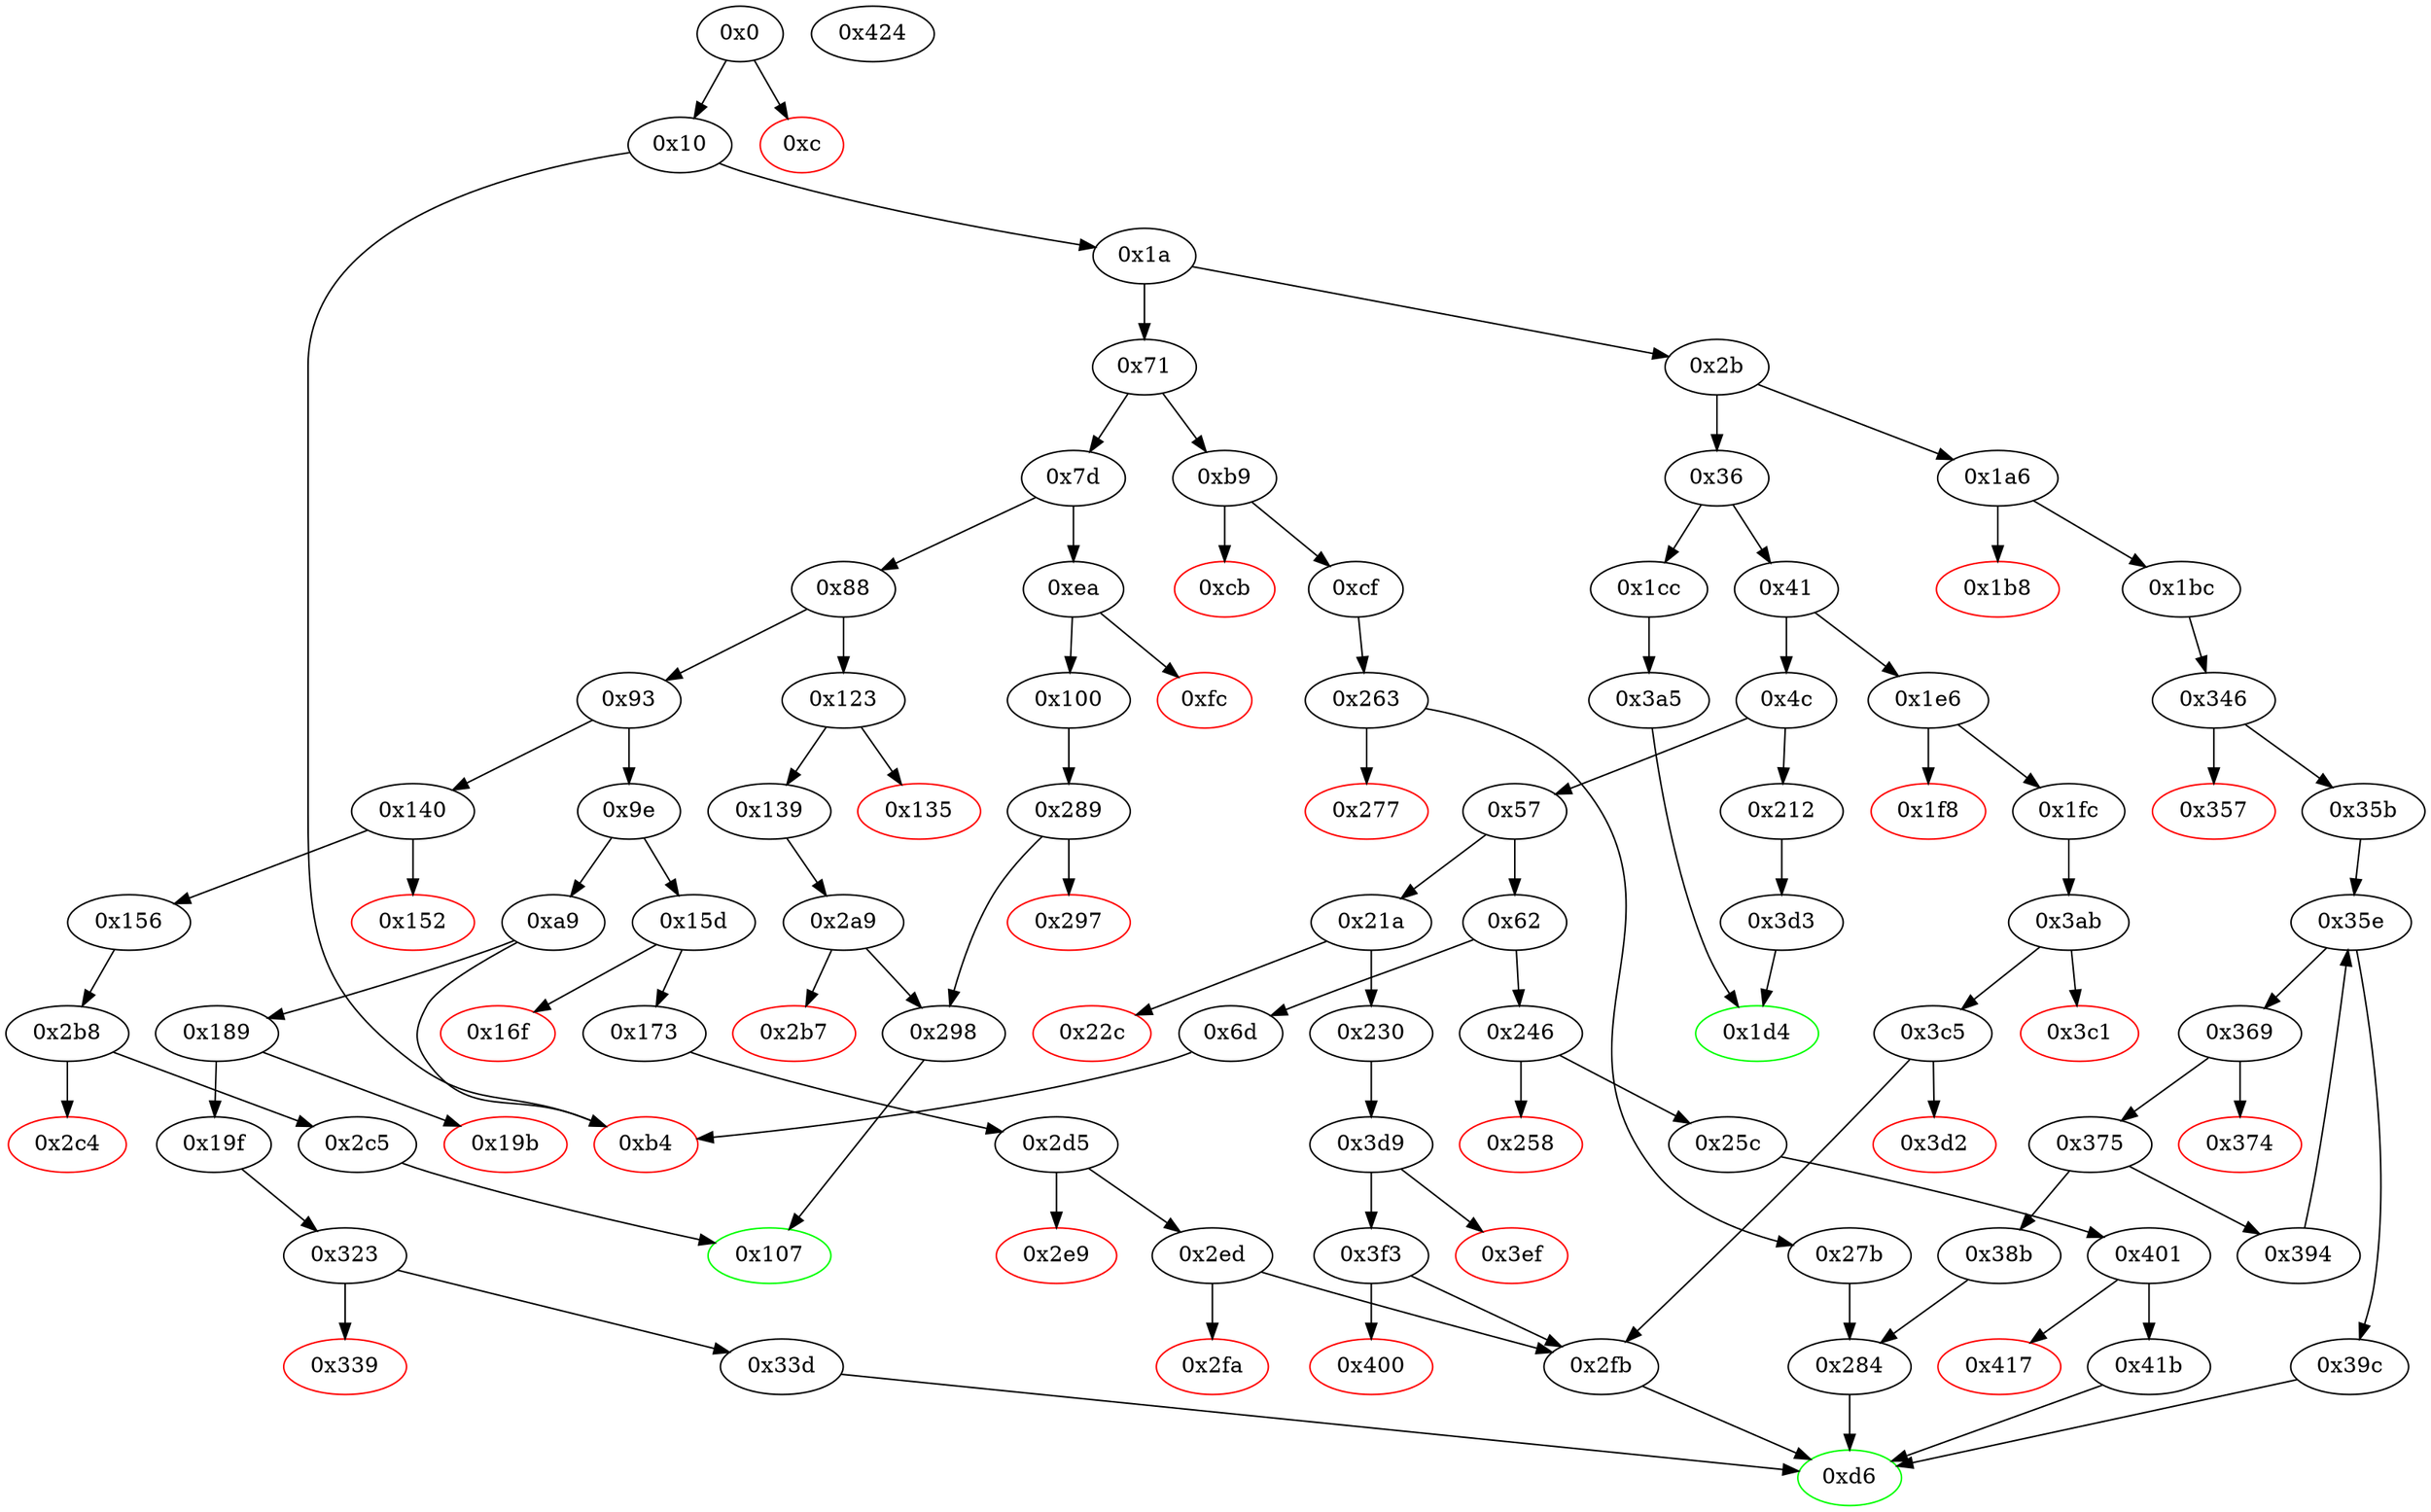 strict digraph "" {
"0x1a6" [fillcolor=white, id="0x1a6", style=filled, tooltip="Block 0x1a6\n[0x1a6:0x1b7]\n---\nPredecessors: [0x2b]\nSuccessors: [0x1b8, 0x1bc]\n---\n0x1a6 JUMPDEST\n0x1a7 PUSH2 0xd6\n0x1aa PUSH1 0x4\n0x1ac DUP1\n0x1ad CALLDATASIZE\n0x1ae SUB\n0x1af PUSH1 0x20\n0x1b1 DUP2\n0x1b2 LT\n0x1b3 ISZERO\n0x1b4 PUSH2 0x1bc\n0x1b7 JUMPI\n---\n0x1a6: JUMPDEST \n0x1a7: V150 = 0xd6\n0x1aa: V151 = 0x4\n0x1ad: V152 = CALLDATASIZE\n0x1ae: V153 = SUB V152 0x4\n0x1af: V154 = 0x20\n0x1b2: V155 = LT V153 0x20\n0x1b3: V156 = ISZERO V155\n0x1b4: V157 = 0x1bc\n0x1b7: JUMPI 0x1bc V156\n---\nEntry stack: [V13]\nStack pops: 0\nStack additions: [0xd6, 0x4, V153]\nExit stack: [V13, 0xd6, 0x4, V153]\n\nDef sites:\nV13: {0x1a.0x1f}\n"];
"0x1cc" [fillcolor=white, id="0x1cc", style=filled, tooltip="Block 0x1cc\n[0x1cc:0x1d3]\n---\nPredecessors: [0x36]\nSuccessors: [0x3a5]\n---\n0x1cc JUMPDEST\n0x1cd PUSH2 0x1d4\n0x1d0 PUSH2 0x3a5\n0x1d3 JUMP\n---\n0x1cc: JUMPDEST \n0x1cd: V167 = 0x1d4\n0x1d0: V168 = 0x3a5\n0x1d3: JUMP 0x3a5\n---\nEntry stack: [V13]\nStack pops: 0\nStack additions: [0x1d4]\nExit stack: [V13, 0x1d4]\n\nDef sites:\nV13: {0x1a.0x1f}\n"];
"0x139" [fillcolor=white, id="0x139", style=filled, tooltip="Block 0x139\n[0x139:0x13f]\n---\nPredecessors: [0x123]\nSuccessors: [0x2a9]\n---\n0x139 JUMPDEST\n0x13a POP\n0x13b CALLDATALOAD\n0x13c PUSH2 0x2a9\n0x13f JUMP\n---\n0x139: JUMPDEST \n0x13b: V106 = CALLDATALOAD 0x4\n0x13c: V107 = 0x2a9\n0x13f: JUMP 0x2a9\n---\nEntry stack: [V13, 0x107, 0x4, V100]\nStack pops: 2\nStack additions: [V106]\nExit stack: [V13, 0x107, V106]\n\nDef sites:\nV13: {0x1a.0x1f}\n0x107: {0x123.0x124}\n0x4: {0x123.0x127}\nV100: {0x123.0x12b}\n"];
"0x374" [color=red, fillcolor=white, id="0x374", style=filled, tooltip="Block 0x374\n[0x374:0x374]\n---\nPredecessors: [0x369]\nSuccessors: []\n---\n0x374 INVALID\n---\n0x374: INVALID \n---\nEntry stack: [V13, 0xd6, V165, 0x0, S2, 0x4, S0]\nStack pops: 0\nStack additions: []\nExit stack: [V13, 0xd6, V165, 0x0, S2, 0x4, S0]\n\nDef sites:\nV13: {0x1a.0x1f}\n0xd6: {0x1a6.0x1a7}\nV165: {0x1bc.0x1c7}\n0x0: {0x346.0x347}\nS2: {0x35b.0x35c, 0x394.0x397}\n0x4: {0x369.0x369}\nS0: {0x35b.0x35c, 0x394.0x397}\n"];
"0x38b" [fillcolor=white, id="0x38b", style=filled, tooltip="Block 0x38b\n[0x38b:0x393]\n---\nPredecessors: [0x375]\nSuccessors: [0x284]\n---\n0x38b PUSH1 0x1\n0x38d SWAP2\n0x38e POP\n0x38f POP\n0x390 PUSH2 0x284\n0x393 JUMP\n---\n0x38b: V351 = 0x1\n0x390: V352 = 0x284\n0x393: JUMP 0x284\n---\nEntry stack: [V13, 0xd6, V165, 0x0, S0]\nStack pops: 2\nStack additions: [0x1]\nExit stack: [V13, 0xd6, V165, 0x1]\n\nDef sites:\nV13: {0x1a.0x1f}\n0xd6: {0x1a6.0x1a7}\nV165: {0x1bc.0x1c7}\n0x0: {0x346.0x347}\nS0: {0x35b.0x35c, 0x394.0x397}\n"];
"0x263" [fillcolor=white, id="0x263", style=filled, tooltip="Block 0x263\n[0x263:0x276]\n---\nPredecessors: [0xcf]\nSuccessors: [0x277, 0x27b]\n---\n0x263 JUMPDEST\n0x264 PUSH1 0x0\n0x266 DUP1\n0x267 SLOAD\n0x268 PUSH1 0x1\n0x26a PUSH1 0x1\n0x26c PUSH1 0xa0\n0x26e SHL\n0x26f SUB\n0x270 AND\n0x271 CALLER\n0x272 EQ\n0x273 PUSH2 0x27b\n0x276 JUMPI\n---\n0x263: JUMPDEST \n0x264: V228 = 0x0\n0x267: V229 = S[0x0]\n0x268: V230 = 0x1\n0x26a: V231 = 0x1\n0x26c: V232 = 0xa0\n0x26e: V233 = SHL 0xa0 0x1\n0x26f: V234 = SUB 0x10000000000000000000000000000000000000000 0x1\n0x270: V235 = AND 0xffffffffffffffffffffffffffffffffffffffff V229\n0x271: V236 = CALLER\n0x272: V237 = EQ V236 V235\n0x273: V238 = 0x27b\n0x276: JUMPI 0x27b V237\n---\nEntry stack: [V13, 0xd6, V64]\nStack pops: 0\nStack additions: [0x0]\nExit stack: [V13, 0xd6, V64, 0x0]\n\nDef sites:\nV13: {0x1a.0x1f}\n0xd6: {0xb9.0xba}\nV64: {0xcf.0xd1}\n"];
"0x3ef" [color=red, fillcolor=white, id="0x3ef", style=filled, tooltip="Block 0x3ef\n[0x3ef:0x3f2]\n---\nPredecessors: [0x3d9]\nSuccessors: []\n---\n0x3ef PUSH1 0x0\n0x3f1 DUP1\n0x3f2 REVERT\n---\n0x3ef: V390 = 0x0\n0x3f2: REVERT 0x0 0x0\n---\nEntry stack: [V13, 0xd6, V212, V215, 0x0]\nStack pops: 0\nStack additions: []\nExit stack: [V13, 0xd6, V212, V215, 0x0]\n\nDef sites:\nV13: {0x1a.0x1f}\n0xd6: {0x21a.0x21b}\nV212: {0x230.0x23c}\nV215: {0x230.0x241}\n0x0: {0x3d9.0x3dd}\n"];
"0x357" [color=red, fillcolor=white, id="0x357", style=filled, tooltip="Block 0x357\n[0x357:0x35a]\n---\nPredecessors: [0x346]\nSuccessors: []\n---\n0x357 PUSH1 0x0\n0x359 DUP1\n0x35a REVERT\n---\n0x357: V328 = 0x0\n0x35a: REVERT 0x0 0x0\n---\nEntry stack: [V13, 0xd6, V165, 0x0]\nStack pops: 0\nStack additions: []\nExit stack: [V13, 0xd6, V165, 0x0]\n\nDef sites:\nV13: {0x1a.0x1f}\n0xd6: {0x1a6.0x1a7}\nV165: {0x1bc.0x1c7}\n0x0: {0x346.0x347}\n"];
"0x417" [color=red, fillcolor=white, id="0x417", style=filled, tooltip="Block 0x417\n[0x417:0x41a]\n---\nPredecessors: [0x401]\nSuccessors: []\n---\n0x417 PUSH1 0x0\n0x419 DUP1\n0x41a REVERT\n---\n0x417: V407 = 0x0\n0x41a: REVERT 0x0 0x0\n---\nEntry stack: [V13, 0xd6, V226, 0x0]\nStack pops: 0\nStack additions: []\nExit stack: [V13, 0xd6, V226, 0x0]\n\nDef sites:\nV13: {0x1a.0x1f}\n0xd6: {0x246.0x247}\nV226: {0x25c.0x25e}\n0x0: {0x401.0x405}\n"];
"0x277" [color=red, fillcolor=white, id="0x277", style=filled, tooltip="Block 0x277\n[0x277:0x27a]\n---\nPredecessors: [0x263]\nSuccessors: []\n---\n0x277 PUSH1 0x0\n0x279 DUP1\n0x27a REVERT\n---\n0x277: V239 = 0x0\n0x27a: REVERT 0x0 0x0\n---\nEntry stack: [V13, 0xd6, V64, 0x0]\nStack pops: 0\nStack additions: []\nExit stack: [V13, 0xd6, V64, 0x0]\n\nDef sites:\nV13: {0x1a.0x1f}\n0xd6: {0xb9.0xba}\nV64: {0xcf.0xd1}\n0x0: {0x263.0x264}\n"];
"0x3d3" [fillcolor=white, id="0x3d3", style=filled, tooltip="Block 0x3d3\n[0x3d3:0x3d8]\n---\nPredecessors: [0x212]\nSuccessors: [0x1d4]\n---\n0x3d3 JUMPDEST\n0x3d4 PUSH1 0x36\n0x3d6 SLOAD\n0x3d7 SWAP1\n0x3d8 JUMP\n---\n0x3d3: JUMPDEST \n0x3d4: V376 = 0x36\n0x3d6: V377 = S[0x36]\n0x3d8: JUMP 0x1d4\n---\nEntry stack: [V13, 0x1d4]\nStack pops: 1\nStack additions: [V377]\nExit stack: [V13, V377]\n\nDef sites:\nV13: {0x1a.0x1f}\n0x1d4: {0x212.0x213}\n"];
"0x22c" [color=red, fillcolor=white, id="0x22c", style=filled, tooltip="Block 0x22c\n[0x22c:0x22f]\n---\nPredecessors: [0x21a]\nSuccessors: []\n---\n0x22c PUSH1 0x0\n0x22e DUP1\n0x22f REVERT\n---\n0x22c: V205 = 0x0\n0x22f: REVERT 0x0 0x0\n---\nEntry stack: [V13, 0xd6, 0x4, V200]\nStack pops: 0\nStack additions: []\nExit stack: [V13, 0xd6, 0x4, V200]\n\nDef sites:\nV13: {0x1a.0x1f}\n0xd6: {0x21a.0x21b}\n0x4: {0x21a.0x21e}\nV200: {0x21a.0x222}\n"];
"0x369" [fillcolor=white, id="0x369", style=filled, tooltip="Block 0x369\n[0x369:0x373]\n---\nPredecessors: [0x35e]\nSuccessors: [0x374, 0x375]\n---\n0x369 PUSH1 0x4\n0x36b DUP2\n0x36c PUSH1 0x32\n0x36e DUP2\n0x36f LT\n0x370 PUSH2 0x375\n0x373 JUMPI\n---\n0x369: V335 = 0x4\n0x36c: V336 = 0x32\n0x36f: V337 = LT S0 0x32\n0x370: V338 = 0x375\n0x373: JUMPI 0x375 V337\n---\nEntry stack: [V13, 0xd6, V165, 0x0, S0]\nStack pops: 1\nStack additions: [S0, 0x4, S0]\nExit stack: [V13, 0xd6, V165, 0x0, S0, 0x4, S0]\n\nDef sites:\nV13: {0x1a.0x1f}\n0xd6: {0x1a6.0x1a7}\nV165: {0x1bc.0x1c7}\n0x0: {0x346.0x347}\nS0: {0x35b.0x35c, 0x394.0x397}\n"];
"0x2c5" [fillcolor=white, id="0x2c5", style=filled, tooltip="Block 0x2c5\n[0x2c5:0x2d4]\n---\nPredecessors: [0x2b8]\nSuccessors: [0x107]\n---\n0x2c5 JUMPDEST\n0x2c6 ADD\n0x2c7 SLOAD\n0x2c8 PUSH1 0x1\n0x2ca PUSH1 0x1\n0x2cc PUSH1 0xa0\n0x2ce SHL\n0x2cf SUB\n0x2d0 AND\n0x2d1 SWAP1\n0x2d2 POP\n0x2d3 DUP2\n0x2d4 JUMP\n---\n0x2c5: JUMPDEST \n0x2c6: V264 = ADD V117 0x4\n0x2c7: V265 = S[V264]\n0x2c8: V266 = 0x1\n0x2ca: V267 = 0x1\n0x2cc: V268 = 0xa0\n0x2ce: V269 = SHL 0xa0 0x1\n0x2cf: V270 = SUB 0x10000000000000000000000000000000000000000 0x1\n0x2d0: V271 = AND 0xffffffffffffffffffffffffffffffffffffffff V265\n0x2d4: JUMP 0x107\n---\nEntry stack: [V13, 0x107, V117, 0x4, V117]\nStack pops: 4\nStack additions: [S3, V271]\nExit stack: [V13, 0x107, V271]\n\nDef sites:\nV13: {0x1a.0x1f}\n0x107: {0x140.0x141}\nV117: {0x156.0x158}\n0x4: {0x2b8.0x2b9}\nV117: {0x156.0x158}\n"];
"0x35b" [fillcolor=white, id="0x35b", style=filled, tooltip="Block 0x35b\n[0x35b:0x35d]\n---\nPredecessors: [0x346]\nSuccessors: [0x35e]\n---\n0x35b JUMPDEST\n0x35c PUSH1 0x0\n---\n0x35b: JUMPDEST \n0x35c: V329 = 0x0\n---\nEntry stack: [V13, 0xd6, V165, 0x0]\nStack pops: 0\nStack additions: [0x0]\nExit stack: [V13, 0xd6, V165, 0x0, 0x0]\n\nDef sites:\nV13: {0x1a.0x1f}\n0xd6: {0x1a6.0x1a7}\nV165: {0x1bc.0x1c7}\n0x0: {0x346.0x347}\n"];
"0x189" [fillcolor=white, id="0x189", style=filled, tooltip="Block 0x189\n[0x189:0x19a]\n---\nPredecessors: [0xa9]\nSuccessors: [0x19b, 0x19f]\n---\n0x189 JUMPDEST\n0x18a PUSH2 0xd6\n0x18d PUSH1 0x4\n0x18f DUP1\n0x190 CALLDATASIZE\n0x191 SUB\n0x192 PUSH1 0x20\n0x194 DUP2\n0x195 LT\n0x196 ISZERO\n0x197 PUSH2 0x19f\n0x19a JUMPI\n---\n0x189: JUMPDEST \n0x18a: V139 = 0xd6\n0x18d: V140 = 0x4\n0x190: V141 = CALLDATASIZE\n0x191: V142 = SUB V141 0x4\n0x192: V143 = 0x20\n0x195: V144 = LT V142 0x20\n0x196: V145 = ISZERO V144\n0x197: V146 = 0x19f\n0x19a: JUMPI 0x19f V145\n---\nEntry stack: [V13]\nStack pops: 0\nStack additions: [0xd6, 0x4, V142]\nExit stack: [V13, 0xd6, 0x4, V142]\n\nDef sites:\nV13: {0x1a.0x1f}\n"];
"0x2d5" [fillcolor=white, id="0x2d5", style=filled, tooltip="Block 0x2d5\n[0x2d5:0x2e8]\n---\nPredecessors: [0x173]\nSuccessors: [0x2e9, 0x2ed]\n---\n0x2d5 JUMPDEST\n0x2d6 PUSH1 0x0\n0x2d8 DUP1\n0x2d9 SLOAD\n0x2da PUSH1 0x1\n0x2dc PUSH1 0x1\n0x2de PUSH1 0xa0\n0x2e0 SHL\n0x2e1 SUB\n0x2e2 AND\n0x2e3 CALLER\n0x2e4 EQ\n0x2e5 PUSH2 0x2ed\n0x2e8 JUMPI\n---\n0x2d5: JUMPDEST \n0x2d6: V272 = 0x0\n0x2d9: V273 = S[0x0]\n0x2da: V274 = 0x1\n0x2dc: V275 = 0x1\n0x2de: V276 = 0xa0\n0x2e0: V277 = SHL 0xa0 0x1\n0x2e1: V278 = SUB 0x10000000000000000000000000000000000000000 0x1\n0x2e2: V279 = AND 0xffffffffffffffffffffffffffffffffffffffff V273\n0x2e3: V280 = CALLER\n0x2e4: V281 = EQ V280 V279\n0x2e5: V282 = 0x2ed\n0x2e8: JUMPI 0x2ed V281\n---\nEntry stack: [V13, 0xd6, V134, V137]\nStack pops: 0\nStack additions: [0x0]\nExit stack: [V13, 0xd6, V134, V137, 0x0]\n\nDef sites:\nV13: {0x1a.0x1f}\n0xd6: {0x15d.0x15e}\nV134: {0x173.0x17f}\nV137: {0x173.0x184}\n"];
"0x2ed" [fillcolor=white, id="0x2ed", style=filled, tooltip="Block 0x2ed\n[0x2ed:0x2f9]\n---\nPredecessors: [0x2d5]\nSuccessors: [0x2fa, 0x2fb]\n---\n0x2ed JUMPDEST\n0x2ee DUP3\n0x2ef PUSH1 0x4\n0x2f1 DUP4\n0x2f2 PUSH1 0x32\n0x2f4 DUP2\n0x2f5 LT\n0x2f6 PUSH2 0x2fb\n0x2f9 JUMPI\n---\n0x2ed: JUMPDEST \n0x2ef: V284 = 0x4\n0x2f2: V285 = 0x32\n0x2f5: V286 = LT V137 0x32\n0x2f6: V287 = 0x2fb\n0x2f9: JUMPI 0x2fb V286\n---\nEntry stack: [V13, 0xd6, V134, V137, 0x0]\nStack pops: 3\nStack additions: [S2, S1, S0, S2, 0x4, S1]\nExit stack: [V13, 0xd6, V134, V137, 0x0, V134, 0x4, V137]\n\nDef sites:\nV13: {0x1a.0x1f}\n0xd6: {0x15d.0x15e}\nV134: {0x173.0x17f}\nV137: {0x173.0x184}\n0x0: {0x2d5.0x2d6}\n"];
"0x27b" [fillcolor=white, id="0x27b", style=filled, tooltip="Block 0x27b\n[0x27b:0x283]\n---\nPredecessors: [0x263]\nSuccessors: [0x284]\n---\n0x27b JUMPDEST\n0x27c POP\n0x27d PUSH1 0x3\n0x27f DUP2\n0x280 SWAP1\n0x281 SSTORE\n0x282 PUSH1 0x1\n---\n0x27b: JUMPDEST \n0x27d: V240 = 0x3\n0x281: S[0x3] = V64\n0x282: V241 = 0x1\n---\nEntry stack: [V13, 0xd6, V64, 0x0]\nStack pops: 2\nStack additions: [S1, 0x1]\nExit stack: [V13, 0xd6, V64, 0x1]\n\nDef sites:\nV13: {0x1a.0x1f}\n0xd6: {0xb9.0xba}\nV64: {0xcf.0xd1}\n0x0: {0x263.0x264}\n"];
"0x173" [fillcolor=white, id="0x173", style=filled, tooltip="Block 0x173\n[0x173:0x188]\n---\nPredecessors: [0x15d]\nSuccessors: [0x2d5]\n---\n0x173 JUMPDEST\n0x174 POP\n0x175 PUSH1 0x1\n0x177 PUSH1 0x1\n0x179 PUSH1 0xa0\n0x17b SHL\n0x17c SUB\n0x17d DUP2\n0x17e CALLDATALOAD\n0x17f AND\n0x180 SWAP1\n0x181 PUSH1 0x20\n0x183 ADD\n0x184 CALLDATALOAD\n0x185 PUSH2 0x2d5\n0x188 JUMP\n---\n0x173: JUMPDEST \n0x175: V128 = 0x1\n0x177: V129 = 0x1\n0x179: V130 = 0xa0\n0x17b: V131 = SHL 0xa0 0x1\n0x17c: V132 = SUB 0x10000000000000000000000000000000000000000 0x1\n0x17e: V133 = CALLDATALOAD 0x4\n0x17f: V134 = AND V133 0xffffffffffffffffffffffffffffffffffffffff\n0x181: V135 = 0x20\n0x183: V136 = ADD 0x20 0x4\n0x184: V137 = CALLDATALOAD 0x24\n0x185: V138 = 0x2d5\n0x188: JUMP 0x2d5\n---\nEntry stack: [V13, 0xd6, 0x4, V122]\nStack pops: 2\nStack additions: [V134, V137]\nExit stack: [V13, 0xd6, V134, V137]\n\nDef sites:\nV13: {0x1a.0x1f}\n0xd6: {0x15d.0x15e}\n0x4: {0x15d.0x161}\nV122: {0x15d.0x165}\n"];
"0x16f" [color=red, fillcolor=white, id="0x16f", style=filled, tooltip="Block 0x16f\n[0x16f:0x172]\n---\nPredecessors: [0x15d]\nSuccessors: []\n---\n0x16f PUSH1 0x0\n0x171 DUP1\n0x172 REVERT\n---\n0x16f: V127 = 0x0\n0x172: REVERT 0x0 0x0\n---\nEntry stack: [V13, 0xd6, 0x4, V122]\nStack pops: 0\nStack additions: []\nExit stack: [V13, 0xd6, 0x4, V122]\n\nDef sites:\nV13: {0x1a.0x1f}\n0xd6: {0x15d.0x15e}\n0x4: {0x15d.0x161}\nV122: {0x15d.0x165}\n"];
"0x41b" [fillcolor=white, id="0x41b", style=filled, tooltip="Block 0x41b\n[0x41b:0x423]\n---\nPredecessors: [0x401]\nSuccessors: [0xd6]\n---\n0x41b JUMPDEST\n0x41c POP\n0x41d PUSH1 0x36\n0x41f SSTORE\n0x420 PUSH1 0x1\n0x422 SWAP1\n0x423 JUMP\n---\n0x41b: JUMPDEST \n0x41d: V408 = 0x36\n0x41f: S[0x36] = V226\n0x420: V409 = 0x1\n0x423: JUMP 0xd6\n---\nEntry stack: [V13, 0xd6, V226, 0x0]\nStack pops: 3\nStack additions: [0x1]\nExit stack: [V13, 0x1]\n\nDef sites:\nV13: {0x1a.0x1f}\n0xd6: {0x246.0x247}\nV226: {0x25c.0x25e}\n0x0: {0x401.0x405}\n"];
"0x298" [fillcolor=white, id="0x298", style=filled, tooltip="Block 0x298\n[0x298:0x2a8]\n---\nPredecessors: [0x289, 0x2a9]\nSuccessors: [0x107]\n---\n0x298 JUMPDEST\n0x299 ADD\n0x29a SLOAD\n0x29b PUSH1 0x1\n0x29d PUSH1 0x1\n0x29f PUSH1 0xa0\n0x2a1 SHL\n0x2a2 SUB\n0x2a3 AND\n0x2a4 SWAP3\n0x2a5 SWAP2\n0x2a6 POP\n0x2a7 POP\n0x2a8 JUMP\n---\n0x298: JUMPDEST \n0x299: V247 = ADD S0 {0x37, 0x6a}\n0x29a: V248 = S[V247]\n0x29b: V249 = 0x1\n0x29d: V250 = 0x1\n0x29f: V251 = 0xa0\n0x2a1: V252 = SHL 0xa0 0x1\n0x2a2: V253 = SUB 0x10000000000000000000000000000000000000000 0x1\n0x2a3: V254 = AND 0xffffffffffffffffffffffffffffffffffffffff V248\n0x2a8: JUMP 0x107\n---\nEntry stack: [V13, 0x107, S3, 0x0, {0x37, 0x6a}, S0]\nStack pops: 5\nStack additions: [V254]\nExit stack: [V13, V254]\n\nDef sites:\nV13: {0x1a.0x1f}\n0x107: {0x123.0x124, 0xea.0xeb}\nS3: {0x139.0x13b, 0x100.0x102}\n0x0: {0x289.0x28a, 0x2a9.0x2aa}\n{0x37, 0x6a}: {0x289.0x28c, 0x2a9.0x2ac}\nS0: {0x139.0x13b, 0x100.0x102}\n"];
"0x123" [fillcolor=white, id="0x123", style=filled, tooltip="Block 0x123\n[0x123:0x134]\n---\nPredecessors: [0x88]\nSuccessors: [0x135, 0x139]\n---\n0x123 JUMPDEST\n0x124 PUSH2 0x107\n0x127 PUSH1 0x4\n0x129 DUP1\n0x12a CALLDATASIZE\n0x12b SUB\n0x12c PUSH1 0x20\n0x12e DUP2\n0x12f LT\n0x130 ISZERO\n0x131 PUSH2 0x139\n0x134 JUMPI\n---\n0x123: JUMPDEST \n0x124: V97 = 0x107\n0x127: V98 = 0x4\n0x12a: V99 = CALLDATASIZE\n0x12b: V100 = SUB V99 0x4\n0x12c: V101 = 0x20\n0x12f: V102 = LT V100 0x20\n0x130: V103 = ISZERO V102\n0x131: V104 = 0x139\n0x134: JUMPI 0x139 V103\n---\nEntry stack: [V13]\nStack pops: 0\nStack additions: [0x107, 0x4, V100]\nExit stack: [V13, 0x107, 0x4, V100]\n\nDef sites:\nV13: {0x1a.0x1f}\n"];
"0x25c" [fillcolor=white, id="0x25c", style=filled, tooltip="Block 0x25c\n[0x25c:0x262]\n---\nPredecessors: [0x246]\nSuccessors: [0x401]\n---\n0x25c JUMPDEST\n0x25d POP\n0x25e CALLDATALOAD\n0x25f PUSH2 0x401\n0x262 JUMP\n---\n0x25c: JUMPDEST \n0x25e: V226 = CALLDATALOAD 0x4\n0x25f: V227 = 0x401\n0x262: JUMP 0x401\n---\nEntry stack: [V13, 0xd6, 0x4, V220]\nStack pops: 2\nStack additions: [V226]\nExit stack: [V13, 0xd6, V226]\n\nDef sites:\nV13: {0x1a.0x1f}\n0xd6: {0x246.0x247}\n0x4: {0x246.0x24a}\nV220: {0x246.0x24e}\n"];
"0x140" [fillcolor=white, id="0x140", style=filled, tooltip="Block 0x140\n[0x140:0x151]\n---\nPredecessors: [0x93]\nSuccessors: [0x152, 0x156]\n---\n0x140 JUMPDEST\n0x141 PUSH2 0x107\n0x144 PUSH1 0x4\n0x146 DUP1\n0x147 CALLDATASIZE\n0x148 SUB\n0x149 PUSH1 0x20\n0x14b DUP2\n0x14c LT\n0x14d ISZERO\n0x14e PUSH2 0x156\n0x151 JUMPI\n---\n0x140: JUMPDEST \n0x141: V108 = 0x107\n0x144: V109 = 0x4\n0x147: V110 = CALLDATASIZE\n0x148: V111 = SUB V110 0x4\n0x149: V112 = 0x20\n0x14c: V113 = LT V111 0x20\n0x14d: V114 = ISZERO V113\n0x14e: V115 = 0x156\n0x151: JUMPI 0x156 V114\n---\nEntry stack: [V13]\nStack pops: 0\nStack additions: [0x107, 0x4, V111]\nExit stack: [V13, 0x107, 0x4, V111]\n\nDef sites:\nV13: {0x1a.0x1f}\n"];
"0x1bc" [fillcolor=white, id="0x1bc", style=filled, tooltip="Block 0x1bc\n[0x1bc:0x1cb]\n---\nPredecessors: [0x1a6]\nSuccessors: [0x346]\n---\n0x1bc JUMPDEST\n0x1bd POP\n0x1be CALLDATALOAD\n0x1bf PUSH1 0x1\n0x1c1 PUSH1 0x1\n0x1c3 PUSH1 0xa0\n0x1c5 SHL\n0x1c6 SUB\n0x1c7 AND\n0x1c8 PUSH2 0x346\n0x1cb JUMP\n---\n0x1bc: JUMPDEST \n0x1be: V159 = CALLDATALOAD 0x4\n0x1bf: V160 = 0x1\n0x1c1: V161 = 0x1\n0x1c3: V162 = 0xa0\n0x1c5: V163 = SHL 0xa0 0x1\n0x1c6: V164 = SUB 0x10000000000000000000000000000000000000000 0x1\n0x1c7: V165 = AND 0xffffffffffffffffffffffffffffffffffffffff V159\n0x1c8: V166 = 0x346\n0x1cb: JUMP 0x346\n---\nEntry stack: [V13, 0xd6, 0x4, V153]\nStack pops: 2\nStack additions: [V165]\nExit stack: [V13, 0xd6, V165]\n\nDef sites:\nV13: {0x1a.0x1f}\n0xd6: {0x1a6.0x1a7}\n0x4: {0x1a6.0x1aa}\nV153: {0x1a6.0x1ae}\n"];
"0x156" [fillcolor=white, id="0x156", style=filled, tooltip="Block 0x156\n[0x156:0x15c]\n---\nPredecessors: [0x140]\nSuccessors: [0x2b8]\n---\n0x156 JUMPDEST\n0x157 POP\n0x158 CALLDATALOAD\n0x159 PUSH2 0x2b8\n0x15c JUMP\n---\n0x156: JUMPDEST \n0x158: V117 = CALLDATALOAD 0x4\n0x159: V118 = 0x2b8\n0x15c: JUMP 0x2b8\n---\nEntry stack: [V13, 0x107, 0x4, V111]\nStack pops: 2\nStack additions: [V117]\nExit stack: [V13, 0x107, V117]\n\nDef sites:\nV13: {0x1a.0x1f}\n0x107: {0x140.0x141}\n0x4: {0x140.0x144}\nV111: {0x140.0x148}\n"];
"0x33d" [fillcolor=white, id="0x33d", style=filled, tooltip="Block 0x33d\n[0x33d:0x345]\n---\nPredecessors: [0x323]\nSuccessors: [0xd6]\n---\n0x33d JUMPDEST\n0x33e POP\n0x33f PUSH1 0x69\n0x341 SSTORE\n0x342 PUSH1 0x1\n0x344 SWAP1\n0x345 JUMP\n---\n0x33d: JUMPDEST \n0x33f: V318 = 0x69\n0x341: S[0x69] = V148\n0x342: V319 = 0x1\n0x345: JUMP 0xd6\n---\nEntry stack: [V13, 0xd6, V148, 0x0]\nStack pops: 3\nStack additions: [0x1]\nExit stack: [V13, 0x1]\n\nDef sites:\nV13: {0x1a.0x1f}\n0xd6: {0x189.0x18a}\nV148: {0x19f.0x1a1}\n0x0: {0x323.0x327}\n"];
"0x2b" [fillcolor=white, id="0x2b", style=filled, tooltip="Block 0x2b\n[0x2b:0x35]\n---\nPredecessors: [0x1a]\nSuccessors: [0x36, 0x1a6]\n---\n0x2b DUP1\n0x2c PUSH4 0xc23697a8\n0x31 EQ\n0x32 PUSH2 0x1a6\n0x35 JUMPI\n---\n0x2c: V17 = 0xc23697a8\n0x31: V18 = EQ 0xc23697a8 V13\n0x32: V19 = 0x1a6\n0x35: JUMPI 0x1a6 V18\n---\nEntry stack: [V13]\nStack pops: 1\nStack additions: [S0]\nExit stack: [V13]\n\nDef sites:\nV13: {0x1a.0x1f}\n"];
"0x1d4" [color=green, fillcolor=white, id="0x1d4", style=filled, tooltip="Block 0x1d4\n[0x1d4:0x1e5]\n---\nPredecessors: [0x3a5, 0x3d3]\nSuccessors: []\n---\n0x1d4 JUMPDEST\n0x1d5 PUSH1 0x40\n0x1d7 DUP1\n0x1d8 MLOAD\n0x1d9 SWAP2\n0x1da DUP3\n0x1db MSTORE\n0x1dc MLOAD\n0x1dd SWAP1\n0x1de DUP2\n0x1df SWAP1\n0x1e0 SUB\n0x1e1 PUSH1 0x20\n0x1e3 ADD\n0x1e4 SWAP1\n0x1e5 RETURN\n---\n0x1d4: JUMPDEST \n0x1d5: V169 = 0x40\n0x1d8: V170 = M[0x40]\n0x1db: M[V170] = S0\n0x1dc: V171 = M[0x40]\n0x1e0: V172 = SUB V170 V171\n0x1e1: V173 = 0x20\n0x1e3: V174 = ADD 0x20 V172\n0x1e5: RETURN V171 V174\n---\nEntry stack: [V13, S0]\nStack pops: 1\nStack additions: []\nExit stack: [V13]\n\nDef sites:\nV13: {0x1a.0x1f}\nS0: {0x3d3.0x3d6, 0x3a5.0x3a8}\n"];
"0x1e6" [fillcolor=white, id="0x1e6", style=filled, tooltip="Block 0x1e6\n[0x1e6:0x1f7]\n---\nPredecessors: [0x41]\nSuccessors: [0x1f8, 0x1fc]\n---\n0x1e6 JUMPDEST\n0x1e7 PUSH2 0xd6\n0x1ea PUSH1 0x4\n0x1ec DUP1\n0x1ed CALLDATASIZE\n0x1ee SUB\n0x1ef PUSH1 0x40\n0x1f1 DUP2\n0x1f2 LT\n0x1f3 ISZERO\n0x1f4 PUSH2 0x1fc\n0x1f7 JUMPI\n---\n0x1e6: JUMPDEST \n0x1e7: V175 = 0xd6\n0x1ea: V176 = 0x4\n0x1ed: V177 = CALLDATASIZE\n0x1ee: V178 = SUB V177 0x4\n0x1ef: V179 = 0x40\n0x1f2: V180 = LT V178 0x40\n0x1f3: V181 = ISZERO V180\n0x1f4: V182 = 0x1fc\n0x1f7: JUMPI 0x1fc V181\n---\nEntry stack: [V13]\nStack pops: 0\nStack additions: [0xd6, 0x4, V178]\nExit stack: [V13, 0xd6, 0x4, V178]\n\nDef sites:\nV13: {0x1a.0x1f}\n"];
"0xa9" [fillcolor=white, id="0xa9", style=filled, tooltip="Block 0xa9\n[0xa9:0xb3]\n---\nPredecessors: [0x9e]\nSuccessors: [0xb4, 0x189]\n---\n0xa9 DUP1\n0xaa PUSH4 0x8d856516\n0xaf EQ\n0xb0 PUSH2 0x189\n0xb3 JUMPI\n---\n0xaa: V51 = 0x8d856516\n0xaf: V52 = EQ 0x8d856516 V13\n0xb0: V53 = 0x189\n0xb3: JUMPI 0x189 V52\n---\nEntry stack: [V13]\nStack pops: 1\nStack additions: [S0]\nExit stack: [V13]\n\nDef sites:\nV13: {0x1a.0x1f}\n"];
"0x7d" [fillcolor=white, id="0x7d", style=filled, tooltip="Block 0x7d\n[0x7d:0x87]\n---\nPredecessors: [0x71]\nSuccessors: [0x88, 0xea]\n---\n0x7d DUP1\n0x7e PUSH4 0x4f2ca654\n0x83 EQ\n0x84 PUSH2 0xea\n0x87 JUMPI\n---\n0x7e: V39 = 0x4f2ca654\n0x83: V40 = EQ 0x4f2ca654 V13\n0x84: V41 = 0xea\n0x87: JUMPI 0xea V40\n---\nEntry stack: [V13]\nStack pops: 1\nStack additions: [S0]\nExit stack: [V13]\n\nDef sites:\nV13: {0x1a.0x1f}\n"];
"0x230" [fillcolor=white, id="0x230", style=filled, tooltip="Block 0x230\n[0x230:0x245]\n---\nPredecessors: [0x21a]\nSuccessors: [0x3d9]\n---\n0x230 JUMPDEST\n0x231 POP\n0x232 PUSH1 0x1\n0x234 PUSH1 0x1\n0x236 PUSH1 0xa0\n0x238 SHL\n0x239 SUB\n0x23a DUP2\n0x23b CALLDATALOAD\n0x23c AND\n0x23d SWAP1\n0x23e PUSH1 0x20\n0x240 ADD\n0x241 CALLDATALOAD\n0x242 PUSH2 0x3d9\n0x245 JUMP\n---\n0x230: JUMPDEST \n0x232: V206 = 0x1\n0x234: V207 = 0x1\n0x236: V208 = 0xa0\n0x238: V209 = SHL 0xa0 0x1\n0x239: V210 = SUB 0x10000000000000000000000000000000000000000 0x1\n0x23b: V211 = CALLDATALOAD 0x4\n0x23c: V212 = AND V211 0xffffffffffffffffffffffffffffffffffffffff\n0x23e: V213 = 0x20\n0x240: V214 = ADD 0x20 0x4\n0x241: V215 = CALLDATALOAD 0x24\n0x242: V216 = 0x3d9\n0x245: JUMP 0x3d9\n---\nEntry stack: [V13, 0xd6, 0x4, V200]\nStack pops: 2\nStack additions: [V212, V215]\nExit stack: [V13, 0xd6, V212, V215]\n\nDef sites:\nV13: {0x1a.0x1f}\n0xd6: {0x21a.0x21b}\n0x4: {0x21a.0x21e}\nV200: {0x21a.0x222}\n"];
"0x36" [fillcolor=white, id="0x36", style=filled, tooltip="Block 0x36\n[0x36:0x40]\n---\nPredecessors: [0x2b]\nSuccessors: [0x41, 0x1cc]\n---\n0x36 DUP1\n0x37 PUSH4 0xce4a1c7f\n0x3c EQ\n0x3d PUSH2 0x1cc\n0x40 JUMPI\n---\n0x37: V20 = 0xce4a1c7f\n0x3c: V21 = EQ 0xce4a1c7f V13\n0x3d: V22 = 0x1cc\n0x40: JUMPI 0x1cc V21\n---\nEntry stack: [V13]\nStack pops: 1\nStack additions: [S0]\nExit stack: [V13]\n\nDef sites:\nV13: {0x1a.0x1f}\n"];
"0x2c4" [color=red, fillcolor=white, id="0x2c4", style=filled, tooltip="Block 0x2c4\n[0x2c4:0x2c4]\n---\nPredecessors: [0x2b8]\nSuccessors: []\n---\n0x2c4 INVALID\n---\n0x2c4: INVALID \n---\nEntry stack: [V13, 0x107, V117, 0x4, V117]\nStack pops: 0\nStack additions: []\nExit stack: [V13, 0x107, V117, 0x4, V117]\n\nDef sites:\nV13: {0x1a.0x1f}\n0x107: {0x140.0x141}\nV117: {0x156.0x158}\n0x4: {0x2b8.0x2b9}\nV117: {0x156.0x158}\n"];
"0xfc" [color=red, fillcolor=white, id="0xfc", style=filled, tooltip="Block 0xfc\n[0xfc:0xff]\n---\nPredecessors: [0xea]\nSuccessors: []\n---\n0xfc PUSH1 0x0\n0xfe DUP1\n0xff REVERT\n---\n0xfc: V82 = 0x0\n0xff: REVERT 0x0 0x0\n---\nEntry stack: [V13, 0x107, 0x4, V77]\nStack pops: 0\nStack additions: []\nExit stack: [V13, 0x107, 0x4, V77]\n\nDef sites:\nV13: {0x1a.0x1f}\n0x107: {0xea.0xeb}\n0x4: {0xea.0xee}\nV77: {0xea.0xf2}\n"];
"0xc" [color=red, fillcolor=white, id="0xc", style=filled, tooltip="Block 0xc\n[0xc:0xf]\n---\nPredecessors: [0x0]\nSuccessors: []\n---\n0xc PUSH1 0x0\n0xe DUP1\n0xf REVERT\n---\n0xc: V5 = 0x0\n0xf: REVERT 0x0 0x0\n---\nEntry stack: [V2]\nStack pops: 0\nStack additions: []\nExit stack: [V2]\n\nDef sites:\nV2: {0x0.0x5}\n"];
"0x4c" [fillcolor=white, id="0x4c", style=filled, tooltip="Block 0x4c\n[0x4c:0x56]\n---\nPredecessors: [0x41]\nSuccessors: [0x57, 0x212]\n---\n0x4c DUP1\n0x4d PUSH4 0xee42b10b\n0x52 EQ\n0x53 PUSH2 0x212\n0x56 JUMPI\n---\n0x4d: V26 = 0xee42b10b\n0x52: V27 = EQ 0xee42b10b V13\n0x53: V28 = 0x212\n0x56: JUMPI 0x212 V27\n---\nEntry stack: [V13]\nStack pops: 1\nStack additions: [S0]\nExit stack: [V13]\n\nDef sites:\nV13: {0x1a.0x1f}\n"];
"0x135" [color=red, fillcolor=white, id="0x135", style=filled, tooltip="Block 0x135\n[0x135:0x138]\n---\nPredecessors: [0x123]\nSuccessors: []\n---\n0x135 PUSH1 0x0\n0x137 DUP1\n0x138 REVERT\n---\n0x135: V105 = 0x0\n0x138: REVERT 0x0 0x0\n---\nEntry stack: [V13, 0x107, 0x4, V100]\nStack pops: 0\nStack additions: []\nExit stack: [V13, 0x107, 0x4, V100]\n\nDef sites:\nV13: {0x1a.0x1f}\n0x107: {0x123.0x124}\n0x4: {0x123.0x127}\nV100: {0x123.0x12b}\n"];
"0x9e" [fillcolor=white, id="0x9e", style=filled, tooltip="Block 0x9e\n[0x9e:0xa8]\n---\nPredecessors: [0x93]\nSuccessors: [0xa9, 0x15d]\n---\n0x9e DUP1\n0x9f PUSH4 0x820e0fb2\n0xa4 EQ\n0xa5 PUSH2 0x15d\n0xa8 JUMPI\n---\n0x9f: V48 = 0x820e0fb2\n0xa4: V49 = EQ 0x820e0fb2 V13\n0xa5: V50 = 0x15d\n0xa8: JUMPI 0x15d V49\n---\nEntry stack: [V13]\nStack pops: 1\nStack additions: [S0]\nExit stack: [V13]\n\nDef sites:\nV13: {0x1a.0x1f}\n"];
"0x39c" [fillcolor=white, id="0x39c", style=filled, tooltip="Block 0x39c\n[0x39c:0x3a4]\n---\nPredecessors: [0x35e]\nSuccessors: [0xd6]\n---\n0x39c JUMPDEST\n0x39d POP\n0x39e PUSH1 0x0\n0x3a0 SWAP3\n0x3a1 SWAP2\n0x3a2 POP\n0x3a3 POP\n0x3a4 JUMP\n---\n0x39c: JUMPDEST \n0x39e: V356 = 0x0\n0x3a4: JUMP 0xd6\n---\nEntry stack: [V13, 0xd6, V165, 0x0, S0]\nStack pops: 4\nStack additions: [0x0]\nExit stack: [V13, 0x0]\n\nDef sites:\nV13: {0x1a.0x1f}\n0xd6: {0x1a6.0x1a7}\nV165: {0x1bc.0x1c7}\n0x0: {0x346.0x347}\nS0: {0x35b.0x35c, 0x394.0x397}\n"];
"0x1fc" [fillcolor=white, id="0x1fc", style=filled, tooltip="Block 0x1fc\n[0x1fc:0x211]\n---\nPredecessors: [0x1e6]\nSuccessors: [0x3ab]\n---\n0x1fc JUMPDEST\n0x1fd POP\n0x1fe PUSH1 0x1\n0x200 PUSH1 0x1\n0x202 PUSH1 0xa0\n0x204 SHL\n0x205 SUB\n0x206 DUP2\n0x207 CALLDATALOAD\n0x208 AND\n0x209 SWAP1\n0x20a PUSH1 0x20\n0x20c ADD\n0x20d CALLDATALOAD\n0x20e PUSH2 0x3ab\n0x211 JUMP\n---\n0x1fc: JUMPDEST \n0x1fe: V184 = 0x1\n0x200: V185 = 0x1\n0x202: V186 = 0xa0\n0x204: V187 = SHL 0xa0 0x1\n0x205: V188 = SUB 0x10000000000000000000000000000000000000000 0x1\n0x207: V189 = CALLDATALOAD 0x4\n0x208: V190 = AND V189 0xffffffffffffffffffffffffffffffffffffffff\n0x20a: V191 = 0x20\n0x20c: V192 = ADD 0x20 0x4\n0x20d: V193 = CALLDATALOAD 0x24\n0x20e: V194 = 0x3ab\n0x211: JUMP 0x3ab\n---\nEntry stack: [V13, 0xd6, 0x4, V178]\nStack pops: 2\nStack additions: [V190, V193]\nExit stack: [V13, 0xd6, V190, V193]\n\nDef sites:\nV13: {0x1a.0x1f}\n0xd6: {0x1e6.0x1e7}\n0x4: {0x1e6.0x1ea}\nV178: {0x1e6.0x1ee}\n"];
"0x339" [color=red, fillcolor=white, id="0x339", style=filled, tooltip="Block 0x339\n[0x339:0x33c]\n---\nPredecessors: [0x323]\nSuccessors: []\n---\n0x339 PUSH1 0x0\n0x33b DUP1\n0x33c REVERT\n---\n0x339: V317 = 0x0\n0x33c: REVERT 0x0 0x0\n---\nEntry stack: [V13, 0xd6, V148, 0x0]\nStack pops: 0\nStack additions: []\nExit stack: [V13, 0xd6, V148, 0x0]\n\nDef sites:\nV13: {0x1a.0x1f}\n0xd6: {0x189.0x18a}\nV148: {0x19f.0x1a1}\n0x0: {0x323.0x327}\n"];
"0xcb" [color=red, fillcolor=white, id="0xcb", style=filled, tooltip="Block 0xcb\n[0xcb:0xce]\n---\nPredecessors: [0xb9]\nSuccessors: []\n---\n0xcb PUSH1 0x0\n0xcd DUP1\n0xce REVERT\n---\n0xcb: V63 = 0x0\n0xce: REVERT 0x0 0x0\n---\nEntry stack: [V13, 0xd6, 0x4, V58]\nStack pops: 0\nStack additions: []\nExit stack: [V13, 0xd6, 0x4, V58]\n\nDef sites:\nV13: {0x1a.0x1f}\n0xd6: {0xb9.0xba}\n0x4: {0xb9.0xbd}\nV58: {0xb9.0xc1}\n"];
"0xcf" [fillcolor=white, id="0xcf", style=filled, tooltip="Block 0xcf\n[0xcf:0xd5]\n---\nPredecessors: [0xb9]\nSuccessors: [0x263]\n---\n0xcf JUMPDEST\n0xd0 POP\n0xd1 CALLDATALOAD\n0xd2 PUSH2 0x263\n0xd5 JUMP\n---\n0xcf: JUMPDEST \n0xd1: V64 = CALLDATALOAD 0x4\n0xd2: V65 = 0x263\n0xd5: JUMP 0x263\n---\nEntry stack: [V13, 0xd6, 0x4, V58]\nStack pops: 2\nStack additions: [V64]\nExit stack: [V13, 0xd6, V64]\n\nDef sites:\nV13: {0x1a.0x1f}\n0xd6: {0xb9.0xba}\n0x4: {0xb9.0xbd}\nV58: {0xb9.0xc1}\n"];
"0x3a5" [fillcolor=white, id="0x3a5", style=filled, tooltip="Block 0x3a5\n[0x3a5:0x3aa]\n---\nPredecessors: [0x1cc]\nSuccessors: [0x1d4]\n---\n0x3a5 JUMPDEST\n0x3a6 PUSH1 0x69\n0x3a8 SLOAD\n0x3a9 SWAP1\n0x3aa JUMP\n---\n0x3a5: JUMPDEST \n0x3a6: V357 = 0x69\n0x3a8: V358 = S[0x69]\n0x3aa: JUMP 0x1d4\n---\nEntry stack: [V13, 0x1d4]\nStack pops: 1\nStack additions: [V358]\nExit stack: [V13, V358]\n\nDef sites:\nV13: {0x1a.0x1f}\n0x1d4: {0x1cc.0x1cd}\n"];
"0x41" [fillcolor=white, id="0x41", style=filled, tooltip="Block 0x41\n[0x41:0x4b]\n---\nPredecessors: [0x36]\nSuccessors: [0x4c, 0x1e6]\n---\n0x41 DUP1\n0x42 PUSH4 0xd0fe5743\n0x47 EQ\n0x48 PUSH2 0x1e6\n0x4b JUMPI\n---\n0x42: V23 = 0xd0fe5743\n0x47: V24 = EQ 0xd0fe5743 V13\n0x48: V25 = 0x1e6\n0x4b: JUMPI 0x1e6 V24\n---\nEntry stack: [V13]\nStack pops: 1\nStack additions: [S0]\nExit stack: [V13]\n\nDef sites:\nV13: {0x1a.0x1f}\n"];
"0x10" [fillcolor=white, id="0x10", style=filled, tooltip="Block 0x10\n[0x10:0x19]\n---\nPredecessors: [0x0]\nSuccessors: [0x1a, 0xb4]\n---\n0x10 JUMPDEST\n0x11 POP\n0x12 PUSH1 0x4\n0x14 CALLDATASIZE\n0x15 LT\n0x16 PUSH2 0xb4\n0x19 JUMPI\n---\n0x10: JUMPDEST \n0x12: V6 = 0x4\n0x14: V7 = CALLDATASIZE\n0x15: V8 = LT V7 0x4\n0x16: V9 = 0xb4\n0x19: JUMPI 0xb4 V8\n---\nEntry stack: [V2]\nStack pops: 1\nStack additions: []\nExit stack: []\n\nDef sites:\nV2: {0x0.0x5}\n"];
"0x152" [color=red, fillcolor=white, id="0x152", style=filled, tooltip="Block 0x152\n[0x152:0x155]\n---\nPredecessors: [0x140]\nSuccessors: []\n---\n0x152 PUSH1 0x0\n0x154 DUP1\n0x155 REVERT\n---\n0x152: V116 = 0x0\n0x155: REVERT 0x0 0x0\n---\nEntry stack: [V13, 0x107, 0x4, V111]\nStack pops: 0\nStack additions: []\nExit stack: [V13, 0x107, 0x4, V111]\n\nDef sites:\nV13: {0x1a.0x1f}\n0x107: {0x140.0x141}\n0x4: {0x140.0x144}\nV111: {0x140.0x148}\n"];
"0xea" [fillcolor=white, id="0xea", style=filled, tooltip="Block 0xea\n[0xea:0xfb]\n---\nPredecessors: [0x7d]\nSuccessors: [0xfc, 0x100]\n---\n0xea JUMPDEST\n0xeb PUSH2 0x107\n0xee PUSH1 0x4\n0xf0 DUP1\n0xf1 CALLDATASIZE\n0xf2 SUB\n0xf3 PUSH1 0x20\n0xf5 DUP2\n0xf6 LT\n0xf7 ISZERO\n0xf8 PUSH2 0x100\n0xfb JUMPI\n---\n0xea: JUMPDEST \n0xeb: V74 = 0x107\n0xee: V75 = 0x4\n0xf1: V76 = CALLDATASIZE\n0xf2: V77 = SUB V76 0x4\n0xf3: V78 = 0x20\n0xf6: V79 = LT V77 0x20\n0xf7: V80 = ISZERO V79\n0xf8: V81 = 0x100\n0xfb: JUMPI 0x100 V80\n---\nEntry stack: [V13]\nStack pops: 0\nStack additions: [0x107, 0x4, V77]\nExit stack: [V13, 0x107, 0x4, V77]\n\nDef sites:\nV13: {0x1a.0x1f}\n"];
"0x400" [color=red, fillcolor=white, id="0x400", style=filled, tooltip="Block 0x400\n[0x400:0x400]\n---\nPredecessors: [0x3f3]\nSuccessors: []\n---\n0x400 INVALID\n---\n0x400: INVALID \n---\nEntry stack: [V13, 0xd6, V212, V215, 0x0, V212, 0x37, V215]\nStack pops: 0\nStack additions: []\nExit stack: [V13, 0xd6, V212, V215, 0x0, V212, 0x37, V215]\n\nDef sites:\nV13: {0x1a.0x1f}\n0xd6: {0x21a.0x21b}\nV212: {0x230.0x23c}\nV215: {0x230.0x241}\n0x0: {0x3d9.0x3dd}\nV212: {0x230.0x23c}\n0x37: {0x3f3.0x3f5}\nV215: {0x230.0x241}\n"];
"0x2b7" [color=red, fillcolor=white, id="0x2b7", style=filled, tooltip="Block 0x2b7\n[0x2b7:0x2b7]\n---\nPredecessors: [0x2a9]\nSuccessors: []\n---\n0x2b7 INVALID\n---\n0x2b7: INVALID \n---\nEntry stack: [V13, 0x107, V106, 0x0, 0x37, V106]\nStack pops: 0\nStack additions: []\nExit stack: [V13, 0x107, V106, 0x0, 0x37, V106]\n\nDef sites:\nV13: {0x1a.0x1f}\n0x107: {0x123.0x124}\nV106: {0x139.0x13b}\n0x0: {0x2a9.0x2aa}\n0x37: {0x2a9.0x2ac}\nV106: {0x139.0x13b}\n"];
"0x3c5" [fillcolor=white, id="0x3c5", style=filled, tooltip="Block 0x3c5\n[0x3c5:0x3d1]\n---\nPredecessors: [0x3ab]\nSuccessors: [0x2fb, 0x3d2]\n---\n0x3c5 JUMPDEST\n0x3c6 DUP3\n0x3c7 PUSH1 0x6a\n0x3c9 DUP4\n0x3ca PUSH1 0x32\n0x3cc DUP2\n0x3cd LT\n0x3ce PUSH2 0x2fb\n0x3d1 JUMPI\n---\n0x3c5: JUMPDEST \n0x3c7: V372 = 0x6a\n0x3ca: V373 = 0x32\n0x3cd: V374 = LT V193 0x32\n0x3ce: V375 = 0x2fb\n0x3d1: JUMPI 0x2fb V374\n---\nEntry stack: [V13, 0xd6, V190, V193, 0x0]\nStack pops: 3\nStack additions: [S2, S1, S0, S2, 0x6a, S1]\nExit stack: [V13, 0xd6, V190, V193, 0x0, V190, 0x6a, V193]\n\nDef sites:\nV13: {0x1a.0x1f}\n0xd6: {0x1e6.0x1e7}\nV190: {0x1fc.0x208}\nV193: {0x1fc.0x20d}\n0x0: {0x3ab.0x3af}\n"];
"0x93" [fillcolor=white, id="0x93", style=filled, tooltip="Block 0x93\n[0x93:0x9d]\n---\nPredecessors: [0x88]\nSuccessors: [0x9e, 0x140]\n---\n0x93 DUP1\n0x94 PUSH4 0x7fa98ac9\n0x99 EQ\n0x9a PUSH2 0x140\n0x9d JUMPI\n---\n0x94: V45 = 0x7fa98ac9\n0x99: V46 = EQ 0x7fa98ac9 V13\n0x9a: V47 = 0x140\n0x9d: JUMPI 0x140 V46\n---\nEntry stack: [V13]\nStack pops: 1\nStack additions: [S0]\nExit stack: [V13]\n\nDef sites:\nV13: {0x1a.0x1f}\n"];
"0x6d" [fillcolor=white, id="0x6d", style=filled, tooltip="Block 0x6d\n[0x6d:0x70]\n---\nPredecessors: [0x62]\nSuccessors: [0xb4]\n---\n0x6d PUSH2 0xb4\n0x70 JUMP\n---\n0x6d: V35 = 0xb4\n0x70: JUMP 0xb4\n---\nEntry stack: [V13]\nStack pops: 0\nStack additions: []\nExit stack: [V13]\n\nDef sites:\nV13: {0x1a.0x1f}\n"];
"0x289" [fillcolor=white, id="0x289", style=filled, tooltip="Block 0x289\n[0x289:0x296]\n---\nPredecessors: [0x100]\nSuccessors: [0x297, 0x298]\n---\n0x289 JUMPDEST\n0x28a PUSH1 0x0\n0x28c PUSH1 0x6a\n0x28e DUP3\n0x28f PUSH1 0x32\n0x291 DUP2\n0x292 LT\n0x293 PUSH2 0x298\n0x296 JUMPI\n---\n0x289: JUMPDEST \n0x28a: V242 = 0x0\n0x28c: V243 = 0x6a\n0x28f: V244 = 0x32\n0x292: V245 = LT V83 0x32\n0x293: V246 = 0x298\n0x296: JUMPI 0x298 V245\n---\nEntry stack: [V13, 0x107, V83]\nStack pops: 1\nStack additions: [S0, 0x0, 0x6a, S0]\nExit stack: [V13, 0x107, V83, 0x0, 0x6a, V83]\n\nDef sites:\nV13: {0x1a.0x1f}\n0x107: {0xea.0xeb}\nV83: {0x100.0x102}\n"];
"0x107" [color=green, fillcolor=white, id="0x107", style=filled, tooltip="Block 0x107\n[0x107:0x122]\n---\nPredecessors: [0x298, 0x2c5]\nSuccessors: []\n---\n0x107 JUMPDEST\n0x108 PUSH1 0x40\n0x10a DUP1\n0x10b MLOAD\n0x10c PUSH1 0x1\n0x10e PUSH1 0x1\n0x110 PUSH1 0xa0\n0x112 SHL\n0x113 SUB\n0x114 SWAP1\n0x115 SWAP3\n0x116 AND\n0x117 DUP3\n0x118 MSTORE\n0x119 MLOAD\n0x11a SWAP1\n0x11b DUP2\n0x11c SWAP1\n0x11d SUB\n0x11e PUSH1 0x20\n0x120 ADD\n0x121 SWAP1\n0x122 RETURN\n---\n0x107: JUMPDEST \n0x108: V85 = 0x40\n0x10b: V86 = M[0x40]\n0x10c: V87 = 0x1\n0x10e: V88 = 0x1\n0x110: V89 = 0xa0\n0x112: V90 = SHL 0xa0 0x1\n0x113: V91 = SUB 0x10000000000000000000000000000000000000000 0x1\n0x116: V92 = AND S0 0xffffffffffffffffffffffffffffffffffffffff\n0x118: M[V86] = V92\n0x119: V93 = M[0x40]\n0x11d: V94 = SUB V86 V93\n0x11e: V95 = 0x20\n0x120: V96 = ADD 0x20 V94\n0x122: RETURN V93 V96\n---\nEntry stack: [V13, S1, S0]\nStack pops: 1\nStack additions: []\nExit stack: [V13, S1]\n\nDef sites:\nV13: {0x1a.0x1f}\nS1: {0x140.0x141, 0x1a.0x1f}\nS0: {0x298.0x2a3, 0x2c5.0x2d0}\n"];
"0x15d" [fillcolor=white, id="0x15d", style=filled, tooltip="Block 0x15d\n[0x15d:0x16e]\n---\nPredecessors: [0x9e]\nSuccessors: [0x16f, 0x173]\n---\n0x15d JUMPDEST\n0x15e PUSH2 0xd6\n0x161 PUSH1 0x4\n0x163 DUP1\n0x164 CALLDATASIZE\n0x165 SUB\n0x166 PUSH1 0x40\n0x168 DUP2\n0x169 LT\n0x16a ISZERO\n0x16b PUSH2 0x173\n0x16e JUMPI\n---\n0x15d: JUMPDEST \n0x15e: V119 = 0xd6\n0x161: V120 = 0x4\n0x164: V121 = CALLDATASIZE\n0x165: V122 = SUB V121 0x4\n0x166: V123 = 0x40\n0x169: V124 = LT V122 0x40\n0x16a: V125 = ISZERO V124\n0x16b: V126 = 0x173\n0x16e: JUMPI 0x173 V125\n---\nEntry stack: [V13]\nStack pops: 0\nStack additions: [0xd6, 0x4, V122]\nExit stack: [V13, 0xd6, 0x4, V122]\n\nDef sites:\nV13: {0x1a.0x1f}\n"];
"0x3d2" [color=red, fillcolor=white, id="0x3d2", style=filled, tooltip="Block 0x3d2\n[0x3d2:0x3d2]\n---\nPredecessors: [0x3c5]\nSuccessors: []\n---\n0x3d2 INVALID\n---\n0x3d2: INVALID \n---\nEntry stack: [V13, 0xd6, V190, V193, 0x0, V190, 0x6a, V193]\nStack pops: 0\nStack additions: []\nExit stack: [V13, 0xd6, V190, V193, 0x0, V190, 0x6a, V193]\n\nDef sites:\nV13: {0x1a.0x1f}\n0xd6: {0x1e6.0x1e7}\nV190: {0x1fc.0x208}\nV193: {0x1fc.0x20d}\n0x0: {0x3ab.0x3af}\nV190: {0x1fc.0x208}\n0x6a: {0x3c5.0x3c7}\nV193: {0x1fc.0x20d}\n"];
"0x424" [fillcolor=white, id="0x424", style=filled, tooltip="Block 0x424\n[0x424:0x45f]\n---\nPredecessors: []\nSuccessors: []\n---\n0x424 INVALID\n0x425 LOG2\n0x426 PUSH6 0x627a7a723158\n0x42d SHA3\n0x42e MISSING 0xf6\n0x42f MISSING 0xa9\n0x430 MISSING 0x25\n0x431 LOG1\n0x432 PUSH19 0xddef25a1f9e42f4b886529c71699266d276707\n0x446 LT\n0x447 DUP4\n0x448 MISSING 0xef\n0x449 PUSH22 0x4770b61664736f6c634300050d0032\n---\n0x424: INVALID \n0x425: LOG S0 S1 S2 S3\n0x426: V410 = 0x627a7a723158\n0x42d: V411 = SHA3 0x627a7a723158 S4\n0x42e: MISSING 0xf6\n0x42f: MISSING 0xa9\n0x430: MISSING 0x25\n0x431: LOG S0 S1 S2\n0x432: V412 = 0xddef25a1f9e42f4b886529c71699266d276707\n0x446: V413 = LT 0xddef25a1f9e42f4b886529c71699266d276707 S3\n0x448: MISSING 0xef\n0x449: V414 = 0x4770b61664736f6c634300050d0032\n---\nEntry stack: []\nStack pops: 0\nStack additions: [V411, S6, V413, S4, S5, S6, 0x4770b61664736f6c634300050d0032]\nExit stack: []\n\nDef sites:\n"];
"0x246" [fillcolor=white, id="0x246", style=filled, tooltip="Block 0x246\n[0x246:0x257]\n---\nPredecessors: [0x62]\nSuccessors: [0x258, 0x25c]\n---\n0x246 JUMPDEST\n0x247 PUSH2 0xd6\n0x24a PUSH1 0x4\n0x24c DUP1\n0x24d CALLDATASIZE\n0x24e SUB\n0x24f PUSH1 0x20\n0x251 DUP2\n0x252 LT\n0x253 ISZERO\n0x254 PUSH2 0x25c\n0x257 JUMPI\n---\n0x246: JUMPDEST \n0x247: V217 = 0xd6\n0x24a: V218 = 0x4\n0x24d: V219 = CALLDATASIZE\n0x24e: V220 = SUB V219 0x4\n0x24f: V221 = 0x20\n0x252: V222 = LT V220 0x20\n0x253: V223 = ISZERO V222\n0x254: V224 = 0x25c\n0x257: JUMPI 0x25c V223\n---\nEntry stack: [V13]\nStack pops: 0\nStack additions: [0xd6, 0x4, V220]\nExit stack: [V13, 0xd6, 0x4, V220]\n\nDef sites:\nV13: {0x1a.0x1f}\n"];
"0x401" [fillcolor=white, id="0x401", style=filled, tooltip="Block 0x401\n[0x401:0x416]\n---\nPredecessors: [0x25c]\nSuccessors: [0x417, 0x41b]\n---\n0x401 JUMPDEST\n0x402 PUSH1 0x1\n0x404 SLOAD\n0x405 PUSH1 0x0\n0x407 SWAP1\n0x408 PUSH1 0x1\n0x40a PUSH1 0x1\n0x40c PUSH1 0xa0\n0x40e SHL\n0x40f SUB\n0x410 AND\n0x411 CALLER\n0x412 EQ\n0x413 PUSH2 0x41b\n0x416 JUMPI\n---\n0x401: JUMPDEST \n0x402: V395 = 0x1\n0x404: V396 = S[0x1]\n0x405: V397 = 0x0\n0x408: V398 = 0x1\n0x40a: V399 = 0x1\n0x40c: V400 = 0xa0\n0x40e: V401 = SHL 0xa0 0x1\n0x40f: V402 = SUB 0x10000000000000000000000000000000000000000 0x1\n0x410: V403 = AND 0xffffffffffffffffffffffffffffffffffffffff V396\n0x411: V404 = CALLER\n0x412: V405 = EQ V404 V403\n0x413: V406 = 0x41b\n0x416: JUMPI 0x41b V405\n---\nEntry stack: [V13, 0xd6, V226]\nStack pops: 0\nStack additions: [0x0]\nExit stack: [V13, 0xd6, V226, 0x0]\n\nDef sites:\nV13: {0x1a.0x1f}\n0xd6: {0x246.0x247}\nV226: {0x25c.0x25e}\n"];
"0xb9" [fillcolor=white, id="0xb9", style=filled, tooltip="Block 0xb9\n[0xb9:0xca]\n---\nPredecessors: [0x71]\nSuccessors: [0xcb, 0xcf]\n---\n0xb9 JUMPDEST\n0xba PUSH2 0xd6\n0xbd PUSH1 0x4\n0xbf DUP1\n0xc0 CALLDATASIZE\n0xc1 SUB\n0xc2 PUSH1 0x20\n0xc4 DUP2\n0xc5 LT\n0xc6 ISZERO\n0xc7 PUSH2 0xcf\n0xca JUMPI\n---\n0xb9: JUMPDEST \n0xba: V55 = 0xd6\n0xbd: V56 = 0x4\n0xc0: V57 = CALLDATASIZE\n0xc1: V58 = SUB V57 0x4\n0xc2: V59 = 0x20\n0xc5: V60 = LT V58 0x20\n0xc6: V61 = ISZERO V60\n0xc7: V62 = 0xcf\n0xca: JUMPI 0xcf V61\n---\nEntry stack: [V13]\nStack pops: 0\nStack additions: [0xd6, 0x4, V58]\nExit stack: [V13, 0xd6, 0x4, V58]\n\nDef sites:\nV13: {0x1a.0x1f}\n"];
"0x19b" [color=red, fillcolor=white, id="0x19b", style=filled, tooltip="Block 0x19b\n[0x19b:0x19e]\n---\nPredecessors: [0x189]\nSuccessors: []\n---\n0x19b PUSH1 0x0\n0x19d DUP1\n0x19e REVERT\n---\n0x19b: V147 = 0x0\n0x19e: REVERT 0x0 0x0\n---\nEntry stack: [V13, 0xd6, 0x4, V142]\nStack pops: 0\nStack additions: []\nExit stack: [V13, 0xd6, 0x4, V142]\n\nDef sites:\nV13: {0x1a.0x1f}\n0xd6: {0x189.0x18a}\n0x4: {0x189.0x18d}\nV142: {0x189.0x191}\n"];
"0x2fb" [fillcolor=white, id="0x2fb", style=filled, tooltip="Block 0x2fb\n[0x2fb:0x322]\n---\nPredecessors: [0x2ed, 0x3c5, 0x3f3]\nSuccessors: [0xd6]\n---\n0x2fb JUMPDEST\n0x2fc ADD\n0x2fd DUP1\n0x2fe SLOAD\n0x2ff PUSH1 0x1\n0x301 PUSH1 0x1\n0x303 PUSH1 0xa0\n0x305 SHL\n0x306 SUB\n0x307 NOT\n0x308 AND\n0x309 PUSH1 0x1\n0x30b PUSH1 0x1\n0x30d PUSH1 0xa0\n0x30f SHL\n0x310 SUB\n0x311 SWAP3\n0x312 SWAP1\n0x313 SWAP3\n0x314 AND\n0x315 SWAP2\n0x316 SWAP1\n0x317 SWAP2\n0x318 OR\n0x319 SWAP1\n0x31a SSTORE\n0x31b POP\n0x31c PUSH1 0x1\n0x31e SWAP3\n0x31f SWAP2\n0x320 POP\n0x321 POP\n0x322 JUMP\n---\n0x2fb: JUMPDEST \n0x2fc: V288 = ADD S0 {0x4, 0x37, 0x6a}\n0x2fe: V289 = S[V288]\n0x2ff: V290 = 0x1\n0x301: V291 = 0x1\n0x303: V292 = 0xa0\n0x305: V293 = SHL 0xa0 0x1\n0x306: V294 = SUB 0x10000000000000000000000000000000000000000 0x1\n0x307: V295 = NOT 0xffffffffffffffffffffffffffffffffffffffff\n0x308: V296 = AND 0xffffffffffffffffffffffff0000000000000000000000000000000000000000 V289\n0x309: V297 = 0x1\n0x30b: V298 = 0x1\n0x30d: V299 = 0xa0\n0x30f: V300 = SHL 0xa0 0x1\n0x310: V301 = SUB 0x10000000000000000000000000000000000000000 0x1\n0x314: V302 = AND 0xffffffffffffffffffffffffffffffffffffffff S2\n0x318: V303 = OR V302 V296\n0x31a: S[V288] = V303\n0x31c: V304 = 0x1\n0x322: JUMP 0xd6\n---\nEntry stack: [V13, 0xd6, S5, S4, 0x0, S2, {0x4, 0x37, 0x6a}, S0]\nStack pops: 7\nStack additions: [0x1]\nExit stack: [V13, 0x1]\n\nDef sites:\nV13: {0x1a.0x1f}\n0xd6: {0x21a.0x21b, 0x15d.0x15e, 0x1e6.0x1e7}\nS5: {0x230.0x23c, 0x173.0x17f, 0x1fc.0x208}\nS4: {0x230.0x241, 0x173.0x184, 0x1fc.0x20d}\n0x0: {0x3d9.0x3dd, 0x3ab.0x3af, 0x2d5.0x2d6}\nS2: {0x230.0x23c, 0x173.0x17f, 0x1fc.0x208}\n{0x4, 0x37, 0x6a}: {0x3f3.0x3f5, 0x2ed.0x2ef, 0x3c5.0x3c7}\nS0: {0x230.0x241, 0x173.0x184, 0x1fc.0x20d}\n"];
"0x1a" [fillcolor=white, id="0x1a", style=filled, tooltip="Block 0x1a\n[0x1a:0x2a]\n---\nPredecessors: [0x10]\nSuccessors: [0x2b, 0x71]\n---\n0x1a PUSH1 0x0\n0x1c CALLDATALOAD\n0x1d PUSH1 0xe0\n0x1f SHR\n0x20 DUP1\n0x21 PUSH4 0xc23697a8\n0x26 GT\n0x27 PUSH2 0x71\n0x2a JUMPI\n---\n0x1a: V10 = 0x0\n0x1c: V11 = CALLDATALOAD 0x0\n0x1d: V12 = 0xe0\n0x1f: V13 = SHR 0xe0 V11\n0x21: V14 = 0xc23697a8\n0x26: V15 = GT 0xc23697a8 V13\n0x27: V16 = 0x71\n0x2a: JUMPI 0x71 V15\n---\nEntry stack: []\nStack pops: 0\nStack additions: [V13]\nExit stack: [V13]\n\nDef sites:\n"];
"0xd6" [color=green, fillcolor=white, id="0xd6", style=filled, tooltip="Block 0xd6\n[0xd6:0xe9]\n---\nPredecessors: [0x284, 0x2fb, 0x33d, 0x39c, 0x41b]\nSuccessors: []\n---\n0xd6 JUMPDEST\n0xd7 PUSH1 0x40\n0xd9 DUP1\n0xda MLOAD\n0xdb SWAP2\n0xdc ISZERO\n0xdd ISZERO\n0xde DUP3\n0xdf MSTORE\n0xe0 MLOAD\n0xe1 SWAP1\n0xe2 DUP2\n0xe3 SWAP1\n0xe4 SUB\n0xe5 PUSH1 0x20\n0xe7 ADD\n0xe8 SWAP1\n0xe9 RETURN\n---\n0xd6: JUMPDEST \n0xd7: V66 = 0x40\n0xda: V67 = M[0x40]\n0xdc: V68 = ISZERO {0x0, 0x1}\n0xdd: V69 = ISZERO V68\n0xdf: M[V67] = V69\n0xe0: V70 = M[0x40]\n0xe4: V71 = SUB V67 V70\n0xe5: V72 = 0x20\n0xe7: V73 = ADD 0x20 V71\n0xe9: RETURN V70 V73\n---\nEntry stack: [V13, {0x0, 0x1}]\nStack pops: 1\nStack additions: []\nExit stack: [V13]\n\nDef sites:\nV13: {0x1a.0x1f}\n{0x0, 0x1}: {0x41b.0x420, 0x27b.0x282, 0x2fb.0x31c, 0x39c.0x39e, 0x33d.0x342}\n"];
"0x1b8" [color=red, fillcolor=white, id="0x1b8", style=filled, tooltip="Block 0x1b8\n[0x1b8:0x1bb]\n---\nPredecessors: [0x1a6]\nSuccessors: []\n---\n0x1b8 PUSH1 0x0\n0x1ba DUP1\n0x1bb REVERT\n---\n0x1b8: V158 = 0x0\n0x1bb: REVERT 0x0 0x0\n---\nEntry stack: [V13, 0xd6, 0x4, V153]\nStack pops: 0\nStack additions: []\nExit stack: [V13, 0xd6, 0x4, V153]\n\nDef sites:\nV13: {0x1a.0x1f}\n0xd6: {0x1a6.0x1a7}\n0x4: {0x1a6.0x1aa}\nV153: {0x1a6.0x1ae}\n"];
"0x2fa" [color=red, fillcolor=white, id="0x2fa", style=filled, tooltip="Block 0x2fa\n[0x2fa:0x2fa]\n---\nPredecessors: [0x2ed]\nSuccessors: []\n---\n0x2fa INVALID\n---\n0x2fa: INVALID \n---\nEntry stack: [V13, 0xd6, V134, V137, 0x0, V134, 0x4, V137]\nStack pops: 0\nStack additions: []\nExit stack: [V13, 0xd6, V134, V137, 0x0, V134, 0x4, V137]\n\nDef sites:\nV13: {0x1a.0x1f}\n0xd6: {0x15d.0x15e}\nV134: {0x173.0x17f}\nV137: {0x173.0x184}\n0x0: {0x2d5.0x2d6}\nV134: {0x173.0x17f}\n0x4: {0x2ed.0x2ef}\nV137: {0x173.0x184}\n"];
"0x258" [color=red, fillcolor=white, id="0x258", style=filled, tooltip="Block 0x258\n[0x258:0x25b]\n---\nPredecessors: [0x246]\nSuccessors: []\n---\n0x258 PUSH1 0x0\n0x25a DUP1\n0x25b REVERT\n---\n0x258: V225 = 0x0\n0x25b: REVERT 0x0 0x0\n---\nEntry stack: [V13, 0xd6, 0x4, V220]\nStack pops: 0\nStack additions: []\nExit stack: [V13, 0xd6, 0x4, V220]\n\nDef sites:\nV13: {0x1a.0x1f}\n0xd6: {0x246.0x247}\n0x4: {0x246.0x24a}\nV220: {0x246.0x24e}\n"];
"0x3c1" [color=red, fillcolor=white, id="0x3c1", style=filled, tooltip="Block 0x3c1\n[0x3c1:0x3c4]\n---\nPredecessors: [0x3ab]\nSuccessors: []\n---\n0x3c1 PUSH1 0x0\n0x3c3 DUP1\n0x3c4 REVERT\n---\n0x3c1: V371 = 0x0\n0x3c4: REVERT 0x0 0x0\n---\nEntry stack: [V13, 0xd6, V190, V193, 0x0]\nStack pops: 0\nStack additions: []\nExit stack: [V13, 0xd6, V190, V193, 0x0]\n\nDef sites:\nV13: {0x1a.0x1f}\n0xd6: {0x1e6.0x1e7}\nV190: {0x1fc.0x208}\nV193: {0x1fc.0x20d}\n0x0: {0x3ab.0x3af}\n"];
"0x21a" [fillcolor=white, id="0x21a", style=filled, tooltip="Block 0x21a\n[0x21a:0x22b]\n---\nPredecessors: [0x57]\nSuccessors: [0x22c, 0x230]\n---\n0x21a JUMPDEST\n0x21b PUSH2 0xd6\n0x21e PUSH1 0x4\n0x220 DUP1\n0x221 CALLDATASIZE\n0x222 SUB\n0x223 PUSH1 0x40\n0x225 DUP2\n0x226 LT\n0x227 ISZERO\n0x228 PUSH2 0x230\n0x22b JUMPI\n---\n0x21a: JUMPDEST \n0x21b: V197 = 0xd6\n0x21e: V198 = 0x4\n0x221: V199 = CALLDATASIZE\n0x222: V200 = SUB V199 0x4\n0x223: V201 = 0x40\n0x226: V202 = LT V200 0x40\n0x227: V203 = ISZERO V202\n0x228: V204 = 0x230\n0x22b: JUMPI 0x230 V203\n---\nEntry stack: [V13]\nStack pops: 0\nStack additions: [0xd6, 0x4, V200]\nExit stack: [V13, 0xd6, 0x4, V200]\n\nDef sites:\nV13: {0x1a.0x1f}\n"];
"0x346" [fillcolor=white, id="0x346", style=filled, tooltip="Block 0x346\n[0x346:0x356]\n---\nPredecessors: [0x1bc]\nSuccessors: [0x357, 0x35b]\n---\n0x346 JUMPDEST\n0x347 PUSH1 0x0\n0x349 PUSH1 0x1\n0x34b PUSH1 0x1\n0x34d PUSH1 0xa0\n0x34f SHL\n0x350 SUB\n0x351 DUP3\n0x352 AND\n0x353 PUSH2 0x35b\n0x356 JUMPI\n---\n0x346: JUMPDEST \n0x347: V320 = 0x0\n0x349: V321 = 0x1\n0x34b: V322 = 0x1\n0x34d: V323 = 0xa0\n0x34f: V324 = SHL 0xa0 0x1\n0x350: V325 = SUB 0x10000000000000000000000000000000000000000 0x1\n0x352: V326 = AND V165 0xffffffffffffffffffffffffffffffffffffffff\n0x353: V327 = 0x35b\n0x356: JUMPI 0x35b V326\n---\nEntry stack: [V13, 0xd6, V165]\nStack pops: 1\nStack additions: [S0, 0x0]\nExit stack: [V13, 0xd6, V165, 0x0]\n\nDef sites:\nV13: {0x1a.0x1f}\n0xd6: {0x1a6.0x1a7}\nV165: {0x1bc.0x1c7}\n"];
"0x3f3" [fillcolor=white, id="0x3f3", style=filled, tooltip="Block 0x3f3\n[0x3f3:0x3ff]\n---\nPredecessors: [0x3d9]\nSuccessors: [0x2fb, 0x400]\n---\n0x3f3 JUMPDEST\n0x3f4 DUP3\n0x3f5 PUSH1 0x37\n0x3f7 DUP4\n0x3f8 PUSH1 0x32\n0x3fa DUP2\n0x3fb LT\n0x3fc PUSH2 0x2fb\n0x3ff JUMPI\n---\n0x3f3: JUMPDEST \n0x3f5: V391 = 0x37\n0x3f8: V392 = 0x32\n0x3fb: V393 = LT V215 0x32\n0x3fc: V394 = 0x2fb\n0x3ff: JUMPI 0x2fb V393\n---\nEntry stack: [V13, 0xd6, V212, V215, 0x0]\nStack pops: 3\nStack additions: [S2, S1, S0, S2, 0x37, S1]\nExit stack: [V13, 0xd6, V212, V215, 0x0, V212, 0x37, V215]\n\nDef sites:\nV13: {0x1a.0x1f}\n0xd6: {0x21a.0x21b}\nV212: {0x230.0x23c}\nV215: {0x230.0x241}\n0x0: {0x3d9.0x3dd}\n"];
"0x212" [fillcolor=white, id="0x212", style=filled, tooltip="Block 0x212\n[0x212:0x219]\n---\nPredecessors: [0x4c]\nSuccessors: [0x3d3]\n---\n0x212 JUMPDEST\n0x213 PUSH2 0x1d4\n0x216 PUSH2 0x3d3\n0x219 JUMP\n---\n0x212: JUMPDEST \n0x213: V195 = 0x1d4\n0x216: V196 = 0x3d3\n0x219: JUMP 0x3d3\n---\nEntry stack: [V13]\nStack pops: 0\nStack additions: [0x1d4]\nExit stack: [V13, 0x1d4]\n\nDef sites:\nV13: {0x1a.0x1f}\n"];
"0x1f8" [color=red, fillcolor=white, id="0x1f8", style=filled, tooltip="Block 0x1f8\n[0x1f8:0x1fb]\n---\nPredecessors: [0x1e6]\nSuccessors: []\n---\n0x1f8 PUSH1 0x0\n0x1fa DUP1\n0x1fb REVERT\n---\n0x1f8: V183 = 0x0\n0x1fb: REVERT 0x0 0x0\n---\nEntry stack: [V13, 0xd6, 0x4, V178]\nStack pops: 0\nStack additions: []\nExit stack: [V13, 0xd6, 0x4, V178]\n\nDef sites:\nV13: {0x1a.0x1f}\n0xd6: {0x1e6.0x1e7}\n0x4: {0x1e6.0x1ea}\nV178: {0x1e6.0x1ee}\n"];
"0x57" [fillcolor=white, id="0x57", style=filled, tooltip="Block 0x57\n[0x57:0x61]\n---\nPredecessors: [0x4c]\nSuccessors: [0x62, 0x21a]\n---\n0x57 DUP1\n0x58 PUSH4 0xf5d82b6b\n0x5d EQ\n0x5e PUSH2 0x21a\n0x61 JUMPI\n---\n0x58: V29 = 0xf5d82b6b\n0x5d: V30 = EQ 0xf5d82b6b V13\n0x5e: V31 = 0x21a\n0x61: JUMPI 0x21a V30\n---\nEntry stack: [V13]\nStack pops: 1\nStack additions: [S0]\nExit stack: [V13]\n\nDef sites:\nV13: {0x1a.0x1f}\n"];
"0x297" [color=red, fillcolor=white, id="0x297", style=filled, tooltip="Block 0x297\n[0x297:0x297]\n---\nPredecessors: [0x289]\nSuccessors: []\n---\n0x297 INVALID\n---\n0x297: INVALID \n---\nEntry stack: [V13, 0x107, V83, 0x0, 0x6a, V83]\nStack pops: 0\nStack additions: []\nExit stack: [V13, 0x107, V83, 0x0, 0x6a, V83]\n\nDef sites:\nV13: {0x1a.0x1f}\n0x107: {0xea.0xeb}\nV83: {0x100.0x102}\n0x0: {0x289.0x28a}\n0x6a: {0x289.0x28c}\nV83: {0x100.0x102}\n"];
"0x0" [fillcolor=white, id="0x0", style=filled, tooltip="Block 0x0\n[0x0:0xb]\n---\nPredecessors: []\nSuccessors: [0xc, 0x10]\n---\n0x0 PUSH1 0x80\n0x2 PUSH1 0x40\n0x4 MSTORE\n0x5 CALLVALUE\n0x6 DUP1\n0x7 ISZERO\n0x8 PUSH2 0x10\n0xb JUMPI\n---\n0x0: V0 = 0x80\n0x2: V1 = 0x40\n0x4: M[0x40] = 0x80\n0x5: V2 = CALLVALUE\n0x7: V3 = ISZERO V2\n0x8: V4 = 0x10\n0xb: JUMPI 0x10 V3\n---\nEntry stack: []\nStack pops: 0\nStack additions: [V2]\nExit stack: [V2]\n\nDef sites:\n"];
"0x323" [fillcolor=white, id="0x323", style=filled, tooltip="Block 0x323\n[0x323:0x338]\n---\nPredecessors: [0x19f]\nSuccessors: [0x339, 0x33d]\n---\n0x323 JUMPDEST\n0x324 PUSH1 0x2\n0x326 SLOAD\n0x327 PUSH1 0x0\n0x329 SWAP1\n0x32a PUSH1 0x1\n0x32c PUSH1 0x1\n0x32e PUSH1 0xa0\n0x330 SHL\n0x331 SUB\n0x332 AND\n0x333 CALLER\n0x334 EQ\n0x335 PUSH2 0x33d\n0x338 JUMPI\n---\n0x323: JUMPDEST \n0x324: V305 = 0x2\n0x326: V306 = S[0x2]\n0x327: V307 = 0x0\n0x32a: V308 = 0x1\n0x32c: V309 = 0x1\n0x32e: V310 = 0xa0\n0x330: V311 = SHL 0xa0 0x1\n0x331: V312 = SUB 0x10000000000000000000000000000000000000000 0x1\n0x332: V313 = AND 0xffffffffffffffffffffffffffffffffffffffff V306\n0x333: V314 = CALLER\n0x334: V315 = EQ V314 V313\n0x335: V316 = 0x33d\n0x338: JUMPI 0x33d V315\n---\nEntry stack: [V13, 0xd6, V148]\nStack pops: 0\nStack additions: [0x0]\nExit stack: [V13, 0xd6, V148, 0x0]\n\nDef sites:\nV13: {0x1a.0x1f}\n0xd6: {0x189.0x18a}\nV148: {0x19f.0x1a1}\n"];
"0x100" [fillcolor=white, id="0x100", style=filled, tooltip="Block 0x100\n[0x100:0x106]\n---\nPredecessors: [0xea]\nSuccessors: [0x289]\n---\n0x100 JUMPDEST\n0x101 POP\n0x102 CALLDATALOAD\n0x103 PUSH2 0x289\n0x106 JUMP\n---\n0x100: JUMPDEST \n0x102: V83 = CALLDATALOAD 0x4\n0x103: V84 = 0x289\n0x106: JUMP 0x289\n---\nEntry stack: [V13, 0x107, 0x4, V77]\nStack pops: 2\nStack additions: [V83]\nExit stack: [V13, 0x107, V83]\n\nDef sites:\nV13: {0x1a.0x1f}\n0x107: {0xea.0xeb}\n0x4: {0xea.0xee}\nV77: {0xea.0xf2}\n"];
"0x3d9" [fillcolor=white, id="0x3d9", style=filled, tooltip="Block 0x3d9\n[0x3d9:0x3ee]\n---\nPredecessors: [0x230]\nSuccessors: [0x3ef, 0x3f3]\n---\n0x3d9 JUMPDEST\n0x3da PUSH1 0x1\n0x3dc SLOAD\n0x3dd PUSH1 0x0\n0x3df SWAP1\n0x3e0 PUSH1 0x1\n0x3e2 PUSH1 0x1\n0x3e4 PUSH1 0xa0\n0x3e6 SHL\n0x3e7 SUB\n0x3e8 AND\n0x3e9 CALLER\n0x3ea EQ\n0x3eb PUSH2 0x3f3\n0x3ee JUMPI\n---\n0x3d9: JUMPDEST \n0x3da: V378 = 0x1\n0x3dc: V379 = S[0x1]\n0x3dd: V380 = 0x0\n0x3e0: V381 = 0x1\n0x3e2: V382 = 0x1\n0x3e4: V383 = 0xa0\n0x3e6: V384 = SHL 0xa0 0x1\n0x3e7: V385 = SUB 0x10000000000000000000000000000000000000000 0x1\n0x3e8: V386 = AND 0xffffffffffffffffffffffffffffffffffffffff V379\n0x3e9: V387 = CALLER\n0x3ea: V388 = EQ V387 V386\n0x3eb: V389 = 0x3f3\n0x3ee: JUMPI 0x3f3 V388\n---\nEntry stack: [V13, 0xd6, V212, V215]\nStack pops: 0\nStack additions: [0x0]\nExit stack: [V13, 0xd6, V212, V215, 0x0]\n\nDef sites:\nV13: {0x1a.0x1f}\n0xd6: {0x21a.0x21b}\nV212: {0x230.0x23c}\nV215: {0x230.0x241}\n"];
"0x3ab" [fillcolor=white, id="0x3ab", style=filled, tooltip="Block 0x3ab\n[0x3ab:0x3c0]\n---\nPredecessors: [0x1fc]\nSuccessors: [0x3c1, 0x3c5]\n---\n0x3ab JUMPDEST\n0x3ac PUSH1 0x2\n0x3ae SLOAD\n0x3af PUSH1 0x0\n0x3b1 SWAP1\n0x3b2 PUSH1 0x1\n0x3b4 PUSH1 0x1\n0x3b6 PUSH1 0xa0\n0x3b8 SHL\n0x3b9 SUB\n0x3ba AND\n0x3bb CALLER\n0x3bc EQ\n0x3bd PUSH2 0x3c5\n0x3c0 JUMPI\n---\n0x3ab: JUMPDEST \n0x3ac: V359 = 0x2\n0x3ae: V360 = S[0x2]\n0x3af: V361 = 0x0\n0x3b2: V362 = 0x1\n0x3b4: V363 = 0x1\n0x3b6: V364 = 0xa0\n0x3b8: V365 = SHL 0xa0 0x1\n0x3b9: V366 = SUB 0x10000000000000000000000000000000000000000 0x1\n0x3ba: V367 = AND 0xffffffffffffffffffffffffffffffffffffffff V360\n0x3bb: V368 = CALLER\n0x3bc: V369 = EQ V368 V367\n0x3bd: V370 = 0x3c5\n0x3c0: JUMPI 0x3c5 V369\n---\nEntry stack: [V13, 0xd6, V190, V193]\nStack pops: 0\nStack additions: [0x0]\nExit stack: [V13, 0xd6, V190, V193, 0x0]\n\nDef sites:\nV13: {0x1a.0x1f}\n0xd6: {0x1e6.0x1e7}\nV190: {0x1fc.0x208}\nV193: {0x1fc.0x20d}\n"];
"0x375" [fillcolor=white, id="0x375", style=filled, tooltip="Block 0x375\n[0x375:0x38a]\n---\nPredecessors: [0x369]\nSuccessors: [0x38b, 0x394]\n---\n0x375 JUMPDEST\n0x376 ADD\n0x377 SLOAD\n0x378 PUSH1 0x1\n0x37a PUSH1 0x1\n0x37c PUSH1 0xa0\n0x37e SHL\n0x37f SUB\n0x380 DUP5\n0x381 DUP2\n0x382 AND\n0x383 SWAP2\n0x384 AND\n0x385 EQ\n0x386 ISZERO\n0x387 PUSH2 0x394\n0x38a JUMPI\n---\n0x375: JUMPDEST \n0x376: V339 = ADD S0 0x4\n0x377: V340 = S[V339]\n0x378: V341 = 0x1\n0x37a: V342 = 0x1\n0x37c: V343 = 0xa0\n0x37e: V344 = SHL 0xa0 0x1\n0x37f: V345 = SUB 0x10000000000000000000000000000000000000000 0x1\n0x382: V346 = AND 0xffffffffffffffffffffffffffffffffffffffff V165\n0x384: V347 = AND V340 0xffffffffffffffffffffffffffffffffffffffff\n0x385: V348 = EQ V347 V346\n0x386: V349 = ISZERO V348\n0x387: V350 = 0x394\n0x38a: JUMPI 0x394 V349\n---\nEntry stack: [V13, 0xd6, V165, 0x0, S2, 0x4, S0]\nStack pops: 5\nStack additions: [S4, S3, S2]\nExit stack: [V13, 0xd6, V165, 0x0, S2]\n\nDef sites:\nV13: {0x1a.0x1f}\n0xd6: {0x1a6.0x1a7}\nV165: {0x1bc.0x1c7}\n0x0: {0x346.0x347}\nS2: {0x35b.0x35c, 0x394.0x397}\n0x4: {0x369.0x369}\nS0: {0x35b.0x35c, 0x394.0x397}\n"];
"0x62" [fillcolor=white, id="0x62", style=filled, tooltip="Block 0x62\n[0x62:0x6c]\n---\nPredecessors: [0x57]\nSuccessors: [0x6d, 0x246]\n---\n0x62 DUP1\n0x63 PUSH4 0xffb64936\n0x68 EQ\n0x69 PUSH2 0x246\n0x6c JUMPI\n---\n0x63: V32 = 0xffb64936\n0x68: V33 = EQ 0xffb64936 V13\n0x69: V34 = 0x246\n0x6c: JUMPI 0x246 V33\n---\nEntry stack: [V13]\nStack pops: 1\nStack additions: [S0]\nExit stack: [V13]\n\nDef sites:\nV13: {0x1a.0x1f}\n"];
"0x2a9" [fillcolor=white, id="0x2a9", style=filled, tooltip="Block 0x2a9\n[0x2a9:0x2b6]\n---\nPredecessors: [0x139]\nSuccessors: [0x298, 0x2b7]\n---\n0x2a9 JUMPDEST\n0x2aa PUSH1 0x0\n0x2ac PUSH1 0x37\n0x2ae DUP3\n0x2af PUSH1 0x32\n0x2b1 DUP2\n0x2b2 LT\n0x2b3 PUSH2 0x298\n0x2b6 JUMPI\n---\n0x2a9: JUMPDEST \n0x2aa: V255 = 0x0\n0x2ac: V256 = 0x37\n0x2af: V257 = 0x32\n0x2b2: V258 = LT V106 0x32\n0x2b3: V259 = 0x298\n0x2b6: JUMPI 0x298 V258\n---\nEntry stack: [V13, 0x107, V106]\nStack pops: 1\nStack additions: [S0, 0x0, 0x37, S0]\nExit stack: [V13, 0x107, V106, 0x0, 0x37, V106]\n\nDef sites:\nV13: {0x1a.0x1f}\n0x107: {0x123.0x124}\nV106: {0x139.0x13b}\n"];
"0x2b8" [fillcolor=white, id="0x2b8", style=filled, tooltip="Block 0x2b8\n[0x2b8:0x2c3]\n---\nPredecessors: [0x156]\nSuccessors: [0x2c4, 0x2c5]\n---\n0x2b8 JUMPDEST\n0x2b9 PUSH1 0x4\n0x2bb DUP2\n0x2bc PUSH1 0x32\n0x2be DUP2\n0x2bf LT\n0x2c0 PUSH2 0x2c5\n0x2c3 JUMPI\n---\n0x2b8: JUMPDEST \n0x2b9: V260 = 0x4\n0x2bc: V261 = 0x32\n0x2bf: V262 = LT V117 0x32\n0x2c0: V263 = 0x2c5\n0x2c3: JUMPI 0x2c5 V262\n---\nEntry stack: [V13, 0x107, V117]\nStack pops: 1\nStack additions: [S0, 0x4, S0]\nExit stack: [V13, 0x107, V117, 0x4, V117]\n\nDef sites:\nV13: {0x1a.0x1f}\n0x107: {0x140.0x141}\nV117: {0x156.0x158}\n"];
"0x35e" [fillcolor=white, id="0x35e", style=filled, tooltip="Block 0x35e\n[0x35e:0x368]\n---\nPredecessors: [0x35b, 0x394]\nSuccessors: [0x369, 0x39c]\n---\n0x35e JUMPDEST\n0x35f PUSH1 0x3\n0x361 SLOAD\n0x362 DUP2\n0x363 LT\n0x364 ISZERO\n0x365 PUSH2 0x39c\n0x368 JUMPI\n---\n0x35e: JUMPDEST \n0x35f: V330 = 0x3\n0x361: V331 = S[0x3]\n0x363: V332 = LT S0 V331\n0x364: V333 = ISZERO V332\n0x365: V334 = 0x39c\n0x368: JUMPI 0x39c V333\n---\nEntry stack: [V13, 0xd6, V165, 0x0, S0]\nStack pops: 1\nStack additions: [S0]\nExit stack: [V13, 0xd6, V165, 0x0, S0]\n\nDef sites:\nV13: {0x1a.0x1f}\n0xd6: {0x1a6.0x1a7}\nV165: {0x1bc.0x1c7}\n0x0: {0x346.0x347}\nS0: {0x35b.0x35c, 0x394.0x397}\n"];
"0x394" [fillcolor=white, id="0x394", style=filled, tooltip="Block 0x394\n[0x394:0x39b]\n---\nPredecessors: [0x375]\nSuccessors: [0x35e]\n---\n0x394 JUMPDEST\n0x395 PUSH1 0x1\n0x397 ADD\n0x398 PUSH2 0x35e\n0x39b JUMP\n---\n0x394: JUMPDEST \n0x395: V353 = 0x1\n0x397: V354 = ADD 0x1 S0\n0x398: V355 = 0x35e\n0x39b: JUMP 0x35e\n---\nEntry stack: [V13, 0xd6, V165, 0x0, S0]\nStack pops: 1\nStack additions: [V354]\nExit stack: [V13, 0xd6, V165, 0x0, V354]\n\nDef sites:\nV13: {0x1a.0x1f}\n0xd6: {0x1a6.0x1a7}\nV165: {0x1bc.0x1c7}\n0x0: {0x346.0x347}\nS0: {0x35b.0x35c, 0x394.0x397}\n"];
"0x284" [fillcolor=white, id="0x284", style=filled, tooltip="Block 0x284\n[0x284:0x288]\n---\nPredecessors: [0x27b, 0x38b]\nSuccessors: [0xd6]\n---\n0x284 JUMPDEST\n0x285 SWAP2\n0x286 SWAP1\n0x287 POP\n0x288 JUMP\n---\n0x284: JUMPDEST \n0x288: JUMP 0xd6\n---\nEntry stack: [V13, 0xd6, S1, 0x1]\nStack pops: 3\nStack additions: [S0]\nExit stack: [V13, 0x1]\n\nDef sites:\nV13: {0x1a.0x1f}\n0xd6: {0xb9.0xba, 0x1a6.0x1a7}\nS1: {0x1bc.0x1c7, 0xcf.0xd1}\n0x1: {0x27b.0x282, 0x38b.0x38b}\n"];
"0x19f" [fillcolor=white, id="0x19f", style=filled, tooltip="Block 0x19f\n[0x19f:0x1a5]\n---\nPredecessors: [0x189]\nSuccessors: [0x323]\n---\n0x19f JUMPDEST\n0x1a0 POP\n0x1a1 CALLDATALOAD\n0x1a2 PUSH2 0x323\n0x1a5 JUMP\n---\n0x19f: JUMPDEST \n0x1a1: V148 = CALLDATALOAD 0x4\n0x1a2: V149 = 0x323\n0x1a5: JUMP 0x323\n---\nEntry stack: [V13, 0xd6, 0x4, V142]\nStack pops: 2\nStack additions: [V148]\nExit stack: [V13, 0xd6, V148]\n\nDef sites:\nV13: {0x1a.0x1f}\n0xd6: {0x189.0x18a}\n0x4: {0x189.0x18d}\nV142: {0x189.0x191}\n"];
"0x88" [fillcolor=white, id="0x88", style=filled, tooltip="Block 0x88\n[0x88:0x92]\n---\nPredecessors: [0x7d]\nSuccessors: [0x93, 0x123]\n---\n0x88 DUP1\n0x89 PUSH4 0x6566f811\n0x8e EQ\n0x8f PUSH2 0x123\n0x92 JUMPI\n---\n0x89: V42 = 0x6566f811\n0x8e: V43 = EQ 0x6566f811 V13\n0x8f: V44 = 0x123\n0x92: JUMPI 0x123 V43\n---\nEntry stack: [V13]\nStack pops: 1\nStack additions: [S0]\nExit stack: [V13]\n\nDef sites:\nV13: {0x1a.0x1f}\n"];
"0x71" [fillcolor=white, id="0x71", style=filled, tooltip="Block 0x71\n[0x71:0x7c]\n---\nPredecessors: [0x1a]\nSuccessors: [0x7d, 0xb9]\n---\n0x71 JUMPDEST\n0x72 DUP1\n0x73 PUSH4 0x333f23e0\n0x78 EQ\n0x79 PUSH2 0xb9\n0x7c JUMPI\n---\n0x71: JUMPDEST \n0x73: V36 = 0x333f23e0\n0x78: V37 = EQ 0x333f23e0 V13\n0x79: V38 = 0xb9\n0x7c: JUMPI 0xb9 V37\n---\nEntry stack: [V13]\nStack pops: 1\nStack additions: [S0]\nExit stack: [V13]\n\nDef sites:\nV13: {0x1a.0x1f}\n"];
"0xb4" [color=red, fillcolor=white, id="0xb4", style=filled, tooltip="Block 0xb4\n[0xb4:0xb8]\n---\nPredecessors: [0x10, 0x6d, 0xa9]\nSuccessors: []\n---\n0xb4 JUMPDEST\n0xb5 PUSH1 0x0\n0xb7 DUP1\n0xb8 REVERT\n---\n0xb4: JUMPDEST \n0xb5: V54 = 0x0\n0xb8: REVERT 0x0 0x0\n---\nEntry stack: [V13]\nStack pops: 0\nStack additions: []\nExit stack: [V13]\n\nDef sites:\nV13: {0x1a.0x1f}\n"];
"0x2e9" [color=red, fillcolor=white, id="0x2e9", style=filled, tooltip="Block 0x2e9\n[0x2e9:0x2ec]\n---\nPredecessors: [0x2d5]\nSuccessors: []\n---\n0x2e9 PUSH1 0x0\n0x2eb DUP1\n0x2ec REVERT\n---\n0x2e9: V283 = 0x0\n0x2ec: REVERT 0x0 0x0\n---\nEntry stack: [V13, 0xd6, V134, V137, 0x0]\nStack pops: 0\nStack additions: []\nExit stack: [V13, 0xd6, V134, V137, 0x0]\n\nDef sites:\nV13: {0x1a.0x1f}\n0xd6: {0x15d.0x15e}\nV134: {0x173.0x17f}\nV137: {0x173.0x184}\n0x0: {0x2d5.0x2d6}\n"];
"0x1a6" -> "0x1b8";
"0x1a6" -> "0x1bc";
"0x1cc" -> "0x3a5";
"0x139" -> "0x2a9";
"0x38b" -> "0x284";
"0x263" -> "0x277";
"0x263" -> "0x27b";
"0x3d3" -> "0x1d4";
"0x369" -> "0x374";
"0x369" -> "0x375";
"0x2c5" -> "0x107";
"0x35b" -> "0x35e";
"0x189" -> "0x19b";
"0x189" -> "0x19f";
"0x2d5" -> "0x2ed";
"0x2d5" -> "0x2e9";
"0x2ed" -> "0x2fb";
"0x2ed" -> "0x2fa";
"0x27b" -> "0x284";
"0x173" -> "0x2d5";
"0x41b" -> "0xd6";
"0x298" -> "0x107";
"0x123" -> "0x139";
"0x123" -> "0x135";
"0x25c" -> "0x401";
"0x140" -> "0x156";
"0x140" -> "0x152";
"0x1bc" -> "0x346";
"0x156" -> "0x2b8";
"0x33d" -> "0xd6";
"0x2b" -> "0x1a6";
"0x2b" -> "0x36";
"0x1e6" -> "0x1f8";
"0x1e6" -> "0x1fc";
"0xa9" -> "0x189";
"0xa9" -> "0xb4";
"0x7d" -> "0xea";
"0x7d" -> "0x88";
"0x230" -> "0x3d9";
"0x36" -> "0x1cc";
"0x36" -> "0x41";
"0x4c" -> "0x57";
"0x4c" -> "0x212";
"0x9e" -> "0x15d";
"0x9e" -> "0xa9";
"0x39c" -> "0xd6";
"0x1fc" -> "0x3ab";
"0xcf" -> "0x263";
"0x3a5" -> "0x1d4";
"0x41" -> "0x4c";
"0x41" -> "0x1e6";
"0x10" -> "0xb4";
"0x10" -> "0x1a";
"0xea" -> "0xfc";
"0xea" -> "0x100";
"0x3c5" -> "0x3d2";
"0x3c5" -> "0x2fb";
"0x93" -> "0x9e";
"0x93" -> "0x140";
"0x6d" -> "0xb4";
"0x289" -> "0x297";
"0x289" -> "0x298";
"0x15d" -> "0x16f";
"0x15d" -> "0x173";
"0x246" -> "0x258";
"0x246" -> "0x25c";
"0x401" -> "0x417";
"0x401" -> "0x41b";
"0xb9" -> "0xcb";
"0xb9" -> "0xcf";
"0x2fb" -> "0xd6";
"0x1a" -> "0x71";
"0x1a" -> "0x2b";
"0x21a" -> "0x22c";
"0x21a" -> "0x230";
"0x346" -> "0x357";
"0x346" -> "0x35b";
"0x3f3" -> "0x400";
"0x3f3" -> "0x2fb";
"0x212" -> "0x3d3";
"0x57" -> "0x62";
"0x57" -> "0x21a";
"0x0" -> "0x10";
"0x0" -> "0xc";
"0x323" -> "0x339";
"0x323" -> "0x33d";
"0x100" -> "0x289";
"0x3d9" -> "0x3f3";
"0x3d9" -> "0x3ef";
"0x3ab" -> "0x3c5";
"0x3ab" -> "0x3c1";
"0x375" -> "0x394";
"0x375" -> "0x38b";
"0x62" -> "0x6d";
"0x62" -> "0x246";
"0x2a9" -> "0x298";
"0x2a9" -> "0x2b7";
"0x2b8" -> "0x2c5";
"0x2b8" -> "0x2c4";
"0x35e" -> "0x39c";
"0x35e" -> "0x369";
"0x394" -> "0x35e";
"0x284" -> "0xd6";
"0x19f" -> "0x323";
"0x88" -> "0x123";
"0x88" -> "0x93";
"0x71" -> "0xb9";
"0x71" -> "0x7d";
}
